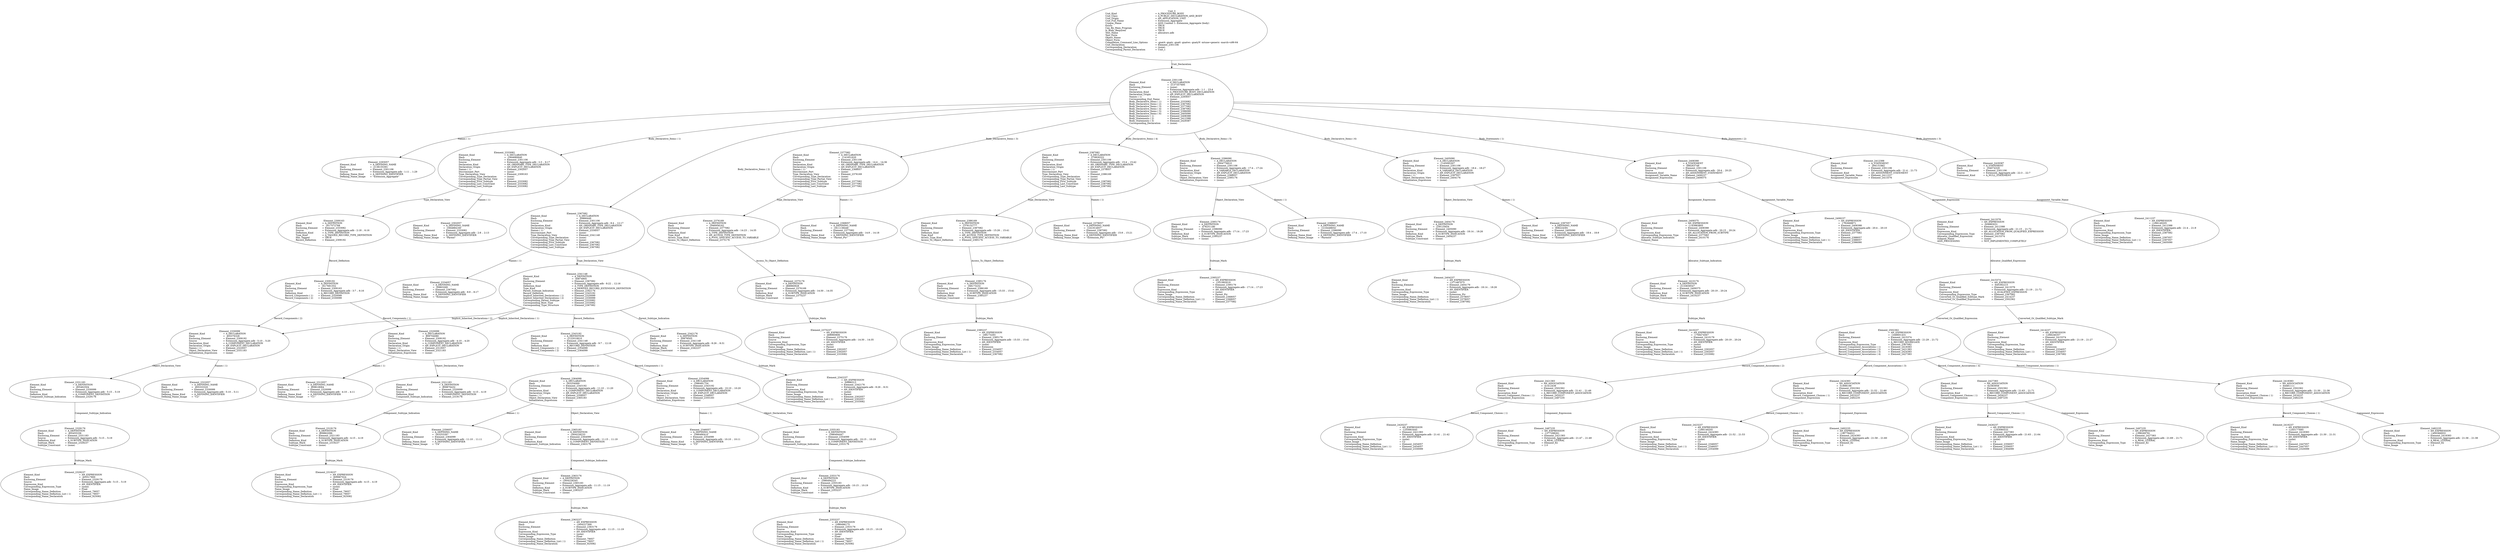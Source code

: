 digraph "allocators.adt" {
  Unit_3 -> Element_2301106
      [ label=Unit_Declaration ];
  Unit_3
      [ label=<<TABLE BORDER="0" CELLBORDER="0" CELLSPACING="0" CELLPADDING="0"> 
          <TR><TD COLSPAN="3">Unit_3</TD></TR>
          <TR><TD ALIGN="LEFT">Unit_Kind   </TD><TD> = </TD><TD ALIGN="LEFT">A_PROCEDURE_BODY</TD></TR>
          <TR><TD ALIGN="LEFT">Unit_Class   </TD><TD> = </TD><TD ALIGN="LEFT">A_PUBLIC_DECLARATION_AND_BODY</TD></TR>
          <TR><TD ALIGN="LEFT">Unit_Origin   </TD><TD> = </TD><TD ALIGN="LEFT">AN_APPLICATION_UNIT</TD></TR>
          <TR><TD ALIGN="LEFT">Unit_Full_Name    </TD><TD> = </TD><TD ALIGN="LEFT">Extension_Aggregate</TD></TR>
          <TR><TD ALIGN="LEFT">Unique_Name   </TD><TD> = </TD><TD ALIGN="LEFT">ASIS Context 1: Extension_Aggregate (body)</TD></TR>
          <TR><TD ALIGN="LEFT">Exists  </TD><TD> = </TD><TD ALIGN="LEFT">TRUE</TD></TR>
          <TR><TD ALIGN="LEFT">Can_Be_Main_Program     </TD><TD> = </TD><TD ALIGN="LEFT">TRUE</TD></TR>
          <TR><TD ALIGN="LEFT">Is_Body_Required     </TD><TD> = </TD><TD ALIGN="LEFT">TRUE</TD></TR>
          <TR><TD ALIGN="LEFT">Text_Name   </TD><TD> = </TD><TD ALIGN="LEFT">allocators.adb</TD></TR>
          <TR><TD ALIGN="LEFT">Text_Form   </TD><TD> = </TD><TD ALIGN="LEFT"></TD></TR>
          <TR><TD ALIGN="LEFT">Object_Name   </TD><TD> = </TD><TD ALIGN="LEFT"></TD></TR>
          <TR><TD ALIGN="LEFT">Object_Form   </TD><TD> = </TD><TD ALIGN="LEFT"></TD></TR>
          <TR><TD ALIGN="LEFT">Compilation_Command_Line_Options         </TD><TD> = </TD><TD ALIGN="LEFT">-gnatA -gnatc -gnatt -gnatws -gnatyN -mtune=generic -march=x86-64</TD></TR>
          <TR><TD ALIGN="LEFT">Unit_Declaration     </TD><TD> = </TD><TD ALIGN="LEFT">Element_2301106</TD></TR>
          <TR><TD ALIGN="LEFT">Corresponding_Declaration       </TD><TD> = </TD><TD ALIGN="LEFT">(none)</TD></TR>
          <TR><TD ALIGN="LEFT">Corresponding_Parent_Declaration         </TD><TD> = </TD><TD ALIGN="LEFT">Unit_1</TD></TR>
          </TABLE>> ];
  Element_2301106 -> Element_2293057
      [ label="Names ( 1)" ];
  Element_2301106 -> Element_2333082
      [ label="Body_Declarative_Items ( 1)" ];
  Element_2301106 -> Element_2367082
      [ label="Body_Declarative_Items ( 2)" ];
  Element_2301106 -> Element_2377082
      [ label="Body_Declarative_Items ( 3)" ];
  Element_2301106 -> Element_2387082
      [ label="Body_Declarative_Items ( 4)" ];
  Element_2301106 -> Element_2396090
      [ label="Body_Declarative_Items ( 5)" ];
  Element_2301106 -> Element_2405090
      [ label="Body_Declarative_Items ( 6)" ];
  Element_2301106 -> Element_2408388
      [ label="Body_Statements ( 1)" ];
  Element_2301106 -> Element_2412388
      [ label="Body_Statements ( 2)" ];
  Element_2301106 -> Element_2429387
      [ label="Body_Statements ( 3)" ];
  Element_2301106
      [ label=<<TABLE BORDER="0" CELLBORDER="0" CELLSPACING="0" CELLPADDING="0"> 
          <TR><TD COLSPAN="3">Element_2301106</TD></TR>
          <TR><TD ALIGN="LEFT">Element_Kind    </TD><TD> = </TD><TD ALIGN="LEFT">A_DECLARATION</TD></TR>
          <TR><TD ALIGN="LEFT">Hash  </TD><TD> = </TD><TD ALIGN="LEFT">-2137357695</TD></TR>
          <TR><TD ALIGN="LEFT">Enclosing_Element     </TD><TD> = </TD><TD ALIGN="LEFT">(none)</TD></TR>
          <TR><TD ALIGN="LEFT">Source  </TD><TD> = </TD><TD ALIGN="LEFT">Extension_Aggregate.adb - 1:1 .. 23:4</TD></TR>
          <TR><TD ALIGN="LEFT">Declaration_Kind     </TD><TD> = </TD><TD ALIGN="LEFT">A_PROCEDURE_BODY_DECLARATION</TD></TR>
          <TR><TD ALIGN="LEFT">Declaration_Origin     </TD><TD> = </TD><TD ALIGN="LEFT">AN_EXPLICIT_DECLARATION</TD></TR>
          <TR><TD ALIGN="LEFT">Names ( 1)   </TD><TD> = </TD><TD ALIGN="LEFT">Element_2293057</TD></TR>
          <TR><TD ALIGN="LEFT">Corresponding_End_Name      </TD><TD> = </TD><TD ALIGN="LEFT">(none)</TD></TR>
          <TR><TD ALIGN="LEFT">Body_Declarative_Items ( 1)       </TD><TD> = </TD><TD ALIGN="LEFT">Element_2333082</TD></TR>
          <TR><TD ALIGN="LEFT">Body_Declarative_Items ( 2)       </TD><TD> = </TD><TD ALIGN="LEFT">Element_2367082</TD></TR>
          <TR><TD ALIGN="LEFT">Body_Declarative_Items ( 3)       </TD><TD> = </TD><TD ALIGN="LEFT">Element_2377082</TD></TR>
          <TR><TD ALIGN="LEFT">Body_Declarative_Items ( 4)       </TD><TD> = </TD><TD ALIGN="LEFT">Element_2387082</TD></TR>
          <TR><TD ALIGN="LEFT">Body_Declarative_Items ( 5)       </TD><TD> = </TD><TD ALIGN="LEFT">Element_2396090</TD></TR>
          <TR><TD ALIGN="LEFT">Body_Declarative_Items ( 6)       </TD><TD> = </TD><TD ALIGN="LEFT">Element_2405090</TD></TR>
          <TR><TD ALIGN="LEFT">Body_Statements ( 1)      </TD><TD> = </TD><TD ALIGN="LEFT">Element_2408388</TD></TR>
          <TR><TD ALIGN="LEFT">Body_Statements ( 2)      </TD><TD> = </TD><TD ALIGN="LEFT">Element_2412388</TD></TR>
          <TR><TD ALIGN="LEFT">Body_Statements ( 3)      </TD><TD> = </TD><TD ALIGN="LEFT">Element_2429387</TD></TR>
          <TR><TD ALIGN="LEFT">Corresponding_Declaration       </TD><TD> = </TD><TD ALIGN="LEFT">(none)</TD></TR>
          </TABLE>> ];
  Element_2293057
      [ label=<<TABLE BORDER="0" CELLBORDER="0" CELLSPACING="0" CELLPADDING="0"> 
          <TR><TD COLSPAN="3">Element_2293057</TD></TR>
          <TR><TD ALIGN="LEFT">Element_Kind    </TD><TD> = </TD><TD ALIGN="LEFT">A_DEFINING_NAME</TD></TR>
          <TR><TD ALIGN="LEFT">Hash  </TD><TD> = </TD><TD ALIGN="LEFT">-2138155391</TD></TR>
          <TR><TD ALIGN="LEFT">Enclosing_Element     </TD><TD> = </TD><TD ALIGN="LEFT">Element_2301106</TD></TR>
          <TR><TD ALIGN="LEFT">Source  </TD><TD> = </TD><TD ALIGN="LEFT">Extension_Aggregate.adb - 1:11 .. 1:29</TD></TR>
          <TR><TD ALIGN="LEFT">Defining_Name_Kind     </TD><TD> = </TD><TD ALIGN="LEFT">A_DEFINING_IDENTIFIER</TD></TR>
          <TR><TD ALIGN="LEFT">Defining_Name_Image     </TD><TD> = </TD><TD ALIGN="LEFT">"Extension_Aggregate"</TD></TR>
          </TABLE>> ];
  Element_2333082 -> Element_2302057
      [ label="Names ( 1)" ];
  Element_2333082 -> Element_2309163
      [ label=Type_Declaration_View ];
  Element_2333082
      [ label=<<TABLE BORDER="0" CELLBORDER="0" CELLSPACING="0" CELLPADDING="0"> 
          <TR><TD COLSPAN="3">Element_2333082</TD></TR>
          <TR><TD ALIGN="LEFT">Element_Kind    </TD><TD> = </TD><TD ALIGN="LEFT">A_DECLARATION</TD></TR>
          <TR><TD ALIGN="LEFT">Hash  </TD><TD> = </TD><TD ALIGN="LEFT">-1064680640</TD></TR>
          <TR><TD ALIGN="LEFT">Enclosing_Element     </TD><TD> = </TD><TD ALIGN="LEFT">Element_2301106</TD></TR>
          <TR><TD ALIGN="LEFT">Source  </TD><TD> = </TD><TD ALIGN="LEFT">Extension_Aggregate.adb - 2:3 .. 6:17</TD></TR>
          <TR><TD ALIGN="LEFT">Declaration_Kind     </TD><TD> = </TD><TD ALIGN="LEFT">AN_ORDINARY_TYPE_DECLARATION</TD></TR>
          <TR><TD ALIGN="LEFT">Declaration_Origin     </TD><TD> = </TD><TD ALIGN="LEFT">AN_EXPLICIT_DECLARATION</TD></TR>
          <TR><TD ALIGN="LEFT">Names ( 1)   </TD><TD> = </TD><TD ALIGN="LEFT">Element_2302057</TD></TR>
          <TR><TD ALIGN="LEFT">Discriminant_Part     </TD><TD> = </TD><TD ALIGN="LEFT">(none)</TD></TR>
          <TR><TD ALIGN="LEFT">Type_Declaration_View      </TD><TD> = </TD><TD ALIGN="LEFT">Element_2309163</TD></TR>
          <TR><TD ALIGN="LEFT">Corresponding_Type_Declaration        </TD><TD> = </TD><TD ALIGN="LEFT">(none)</TD></TR>
          <TR><TD ALIGN="LEFT">Corresponding_Type_Partial_View        </TD><TD> = </TD><TD ALIGN="LEFT">(none)</TD></TR>
          <TR><TD ALIGN="LEFT">Corresponding_First_Subtype       </TD><TD> = </TD><TD ALIGN="LEFT">Element_2333082</TD></TR>
          <TR><TD ALIGN="LEFT">Corresponding_Last_Constraint        </TD><TD> = </TD><TD ALIGN="LEFT">Element_2333082</TD></TR>
          <TR><TD ALIGN="LEFT">Corresponding_Last_Subtype       </TD><TD> = </TD><TD ALIGN="LEFT">Element_2333082</TD></TR>
          </TABLE>> ];
  Element_2302057
      [ label=<<TABLE BORDER="0" CELLBORDER="0" CELLSPACING="0" CELLPADDING="0"> 
          <TR><TD COLSPAN="3">Element_2302057</TD></TR>
          <TR><TD ALIGN="LEFT">Element_Kind    </TD><TD> = </TD><TD ALIGN="LEFT">A_DEFINING_NAME</TD></TR>
          <TR><TD ALIGN="LEFT">Hash  </TD><TD> = </TD><TD ALIGN="LEFT">-1064884160</TD></TR>
          <TR><TD ALIGN="LEFT">Enclosing_Element     </TD><TD> = </TD><TD ALIGN="LEFT">Element_2333082</TD></TR>
          <TR><TD ALIGN="LEFT">Source  </TD><TD> = </TD><TD ALIGN="LEFT">Extension_Aggregate.adb - 2:8 .. 2:13</TD></TR>
          <TR><TD ALIGN="LEFT">Defining_Name_Kind     </TD><TD> = </TD><TD ALIGN="LEFT">A_DEFINING_IDENTIFIER</TD></TR>
          <TR><TD ALIGN="LEFT">Defining_Name_Image     </TD><TD> = </TD><TD ALIGN="LEFT">"Parent"</TD></TR>
          </TABLE>> ];
  Element_2309163 -> Element_2309192
      [ label=Record_Definition ];
  Element_2309163
      [ label=<<TABLE BORDER="0" CELLBORDER="0" CELLSPACING="0" CELLPADDING="0"> 
          <TR><TD COLSPAN="3">Element_2309163</TD></TR>
          <TR><TD ALIGN="LEFT">Element_Kind    </TD><TD> = </TD><TD ALIGN="LEFT">A_DEFINITION</TD></TR>
          <TR><TD ALIGN="LEFT">Hash  </TD><TD> = </TD><TD ALIGN="LEFT"> 1617572768</TD></TR>
          <TR><TD ALIGN="LEFT">Enclosing_Element     </TD><TD> = </TD><TD ALIGN="LEFT">Element_2333082</TD></TR>
          <TR><TD ALIGN="LEFT">Source  </TD><TD> = </TD><TD ALIGN="LEFT">Extension_Aggregate.adb - 2:18 .. 6:16</TD></TR>
          <TR><TD ALIGN="LEFT">Definition_Kind    </TD><TD> = </TD><TD ALIGN="LEFT">A_TYPE_DEFINITION</TD></TR>
          <TR><TD ALIGN="LEFT">Type_Kind   </TD><TD> = </TD><TD ALIGN="LEFT">A_TAGGED_RECORD_TYPE_DEFINITION</TD></TR>
          <TR><TD ALIGN="LEFT">Has_Tagged   </TD><TD> = </TD><TD ALIGN="LEFT">TRUE</TD></TR>
          <TR><TD ALIGN="LEFT">Record_Definition     </TD><TD> = </TD><TD ALIGN="LEFT">Element_2309192</TD></TR>
          </TABLE>> ];
  Element_2309192 -> Element_2320099
      [ label="Record_Components ( 1)" ];
  Element_2309192 -> Element_2330099
      [ label="Record_Components ( 2)" ];
  Element_2309192
      [ label=<<TABLE BORDER="0" CELLBORDER="0" CELLSPACING="0" CELLPADDING="0"> 
          <TR><TD COLSPAN="3">Element_2309192</TD></TR>
          <TR><TD ALIGN="LEFT">Element_Kind    </TD><TD> = </TD><TD ALIGN="LEFT">A_DEFINITION</TD></TR>
          <TR><TD ALIGN="LEFT">Hash  </TD><TD> = </TD><TD ALIGN="LEFT"> 1617691552</TD></TR>
          <TR><TD ALIGN="LEFT">Enclosing_Element     </TD><TD> = </TD><TD ALIGN="LEFT">Element_2309163</TD></TR>
          <TR><TD ALIGN="LEFT">Source  </TD><TD> = </TD><TD ALIGN="LEFT">Extension_Aggregate.adb - 3:7 .. 6:16</TD></TR>
          <TR><TD ALIGN="LEFT">Definition_Kind    </TD><TD> = </TD><TD ALIGN="LEFT">A_RECORD_DEFINITION</TD></TR>
          <TR><TD ALIGN="LEFT">Record_Components ( 1)      </TD><TD> = </TD><TD ALIGN="LEFT">Element_2320099</TD></TR>
          <TR><TD ALIGN="LEFT">Record_Components ( 2)      </TD><TD> = </TD><TD ALIGN="LEFT">Element_2330099</TD></TR>
          </TABLE>> ];
  Element_2320099 -> Element_2312057
      [ label="Names ( 1)" ];
  Element_2320099 -> Element_2321183
      [ label=Object_Declaration_View ];
  Element_2320099
      [ label=<<TABLE BORDER="0" CELLBORDER="0" CELLSPACING="0" CELLPADDING="0"> 
          <TR><TD COLSPAN="3">Element_2320099</TD></TR>
          <TR><TD ALIGN="LEFT">Element_Kind    </TD><TD> = </TD><TD ALIGN="LEFT">A_DECLARATION</TD></TR>
          <TR><TD ALIGN="LEFT">Hash  </TD><TD> = </TD><TD ALIGN="LEFT"> 809704080</TD></TR>
          <TR><TD ALIGN="LEFT">Enclosing_Element     </TD><TD> = </TD><TD ALIGN="LEFT">Element_2309192</TD></TR>
          <TR><TD ALIGN="LEFT">Source  </TD><TD> = </TD><TD ALIGN="LEFT">Extension_Aggregate.adb - 4:10 .. 4:20</TD></TR>
          <TR><TD ALIGN="LEFT">Declaration_Kind     </TD><TD> = </TD><TD ALIGN="LEFT">A_COMPONENT_DECLARATION</TD></TR>
          <TR><TD ALIGN="LEFT">Declaration_Origin     </TD><TD> = </TD><TD ALIGN="LEFT">AN_EXPLICIT_DECLARATION</TD></TR>
          <TR><TD ALIGN="LEFT">Names ( 1)   </TD><TD> = </TD><TD ALIGN="LEFT">Element_2312057</TD></TR>
          <TR><TD ALIGN="LEFT">Object_Declaration_View      </TD><TD> = </TD><TD ALIGN="LEFT">Element_2321183</TD></TR>
          <TR><TD ALIGN="LEFT">Initialization_Expression       </TD><TD> = </TD><TD ALIGN="LEFT">(none)</TD></TR>
          </TABLE>> ];
  Element_2312057
      [ label=<<TABLE BORDER="0" CELLBORDER="0" CELLSPACING="0" CELLPADDING="0"> 
          <TR><TD COLSPAN="3">Element_2312057</TD></TR>
          <TR><TD ALIGN="LEFT">Element_Kind    </TD><TD> = </TD><TD ALIGN="LEFT">A_DEFINING_NAME</TD></TR>
          <TR><TD ALIGN="LEFT">Hash  </TD><TD> = </TD><TD ALIGN="LEFT"> 809618064</TD></TR>
          <TR><TD ALIGN="LEFT">Enclosing_Element     </TD><TD> = </TD><TD ALIGN="LEFT">Element_2320099</TD></TR>
          <TR><TD ALIGN="LEFT">Source  </TD><TD> = </TD><TD ALIGN="LEFT">Extension_Aggregate.adb - 4:10 .. 4:11</TD></TR>
          <TR><TD ALIGN="LEFT">Defining_Name_Kind     </TD><TD> = </TD><TD ALIGN="LEFT">A_DEFINING_IDENTIFIER</TD></TR>
          <TR><TD ALIGN="LEFT">Defining_Name_Image     </TD><TD> = </TD><TD ALIGN="LEFT">"C1"</TD></TR>
          </TABLE>> ];
  Element_2321183 -> Element_2319176
      [ label=Component_Subtype_Indication ];
  Element_2321183
      [ label=<<TABLE BORDER="0" CELLBORDER="0" CELLSPACING="0" CELLPADDING="0"> 
          <TR><TD COLSPAN="3">Element_2321183</TD></TR>
          <TR><TD ALIGN="LEFT">Element_Kind    </TD><TD> = </TD><TD ALIGN="LEFT">A_DEFINITION</TD></TR>
          <TR><TD ALIGN="LEFT">Hash  </TD><TD> = </TD><TD ALIGN="LEFT"> 809876432</TD></TR>
          <TR><TD ALIGN="LEFT">Enclosing_Element     </TD><TD> = </TD><TD ALIGN="LEFT">Element_2320099</TD></TR>
          <TR><TD ALIGN="LEFT">Source  </TD><TD> = </TD><TD ALIGN="LEFT">Extension_Aggregate.adb - 4:15 .. 4:19</TD></TR>
          <TR><TD ALIGN="LEFT">Definition_Kind    </TD><TD> = </TD><TD ALIGN="LEFT">A_COMPONENT_DEFINITION</TD></TR>
          <TR><TD ALIGN="LEFT">Component_Subtype_Indication        </TD><TD> = </TD><TD ALIGN="LEFT">Element_2319176</TD></TR>
          </TABLE>> ];
  Element_2319176 -> Element_2319237
      [ label=Subtype_Mark ];
  Element_2319176
      [ label=<<TABLE BORDER="0" CELLBORDER="0" CELLSPACING="0" CELLPADDING="0"> 
          <TR><TD COLSPAN="3">Element_2319176</TD></TR>
          <TR><TD ALIGN="LEFT">Element_Kind    </TD><TD> = </TD><TD ALIGN="LEFT">A_DEFINITION</TD></TR>
          <TR><TD ALIGN="LEFT">Hash  </TD><TD> = </TD><TD ALIGN="LEFT"> 809862096</TD></TR>
          <TR><TD ALIGN="LEFT">Enclosing_Element     </TD><TD> = </TD><TD ALIGN="LEFT">Element_2321183</TD></TR>
          <TR><TD ALIGN="LEFT">Source  </TD><TD> = </TD><TD ALIGN="LEFT">Extension_Aggregate.adb - 4:15 .. 4:19</TD></TR>
          <TR><TD ALIGN="LEFT">Definition_Kind    </TD><TD> = </TD><TD ALIGN="LEFT">A_SUBTYPE_INDICATION</TD></TR>
          <TR><TD ALIGN="LEFT">Subtype_Mark    </TD><TD> = </TD><TD ALIGN="LEFT">Element_2319237</TD></TR>
          <TR><TD ALIGN="LEFT">Subtype_Constraint     </TD><TD> = </TD><TD ALIGN="LEFT">(none)</TD></TR>
          </TABLE>> ];
  Element_2319237
      [ label=<<TABLE BORDER="0" CELLBORDER="0" CELLSPACING="0" CELLPADDING="0"> 
          <TR><TD COLSPAN="3">Element_2319237</TD></TR>
          <TR><TD ALIGN="LEFT">Element_Kind    </TD><TD> = </TD><TD ALIGN="LEFT">AN_EXPRESSION</TD></TR>
          <TR><TD ALIGN="LEFT">Hash  </TD><TD> = </TD><TD ALIGN="LEFT"> 809987024</TD></TR>
          <TR><TD ALIGN="LEFT">Enclosing_Element     </TD><TD> = </TD><TD ALIGN="LEFT">Element_2319176</TD></TR>
          <TR><TD ALIGN="LEFT">Source  </TD><TD> = </TD><TD ALIGN="LEFT">Extension_Aggregate.adb - 4:15 .. 4:19</TD></TR>
          <TR><TD ALIGN="LEFT">Expression_Kind    </TD><TD> = </TD><TD ALIGN="LEFT">AN_IDENTIFIER</TD></TR>
          <TR><TD ALIGN="LEFT">Corresponding_Expression_Type        </TD><TD> = </TD><TD ALIGN="LEFT">(none)</TD></TR>
          <TR><TD ALIGN="LEFT">Name_Image   </TD><TD> = </TD><TD ALIGN="LEFT">Float</TD></TR>
          <TR><TD ALIGN="LEFT">Corresponding_Name_Definition        </TD><TD> = </TD><TD ALIGN="LEFT">Element_79057</TD></TR>
          <TR><TD ALIGN="LEFT">Corresponding_Name_Definition_List ( 1)          </TD><TD> = </TD><TD ALIGN="LEFT">Element_79057</TD></TR>
          <TR><TD ALIGN="LEFT">Corresponding_Name_Declaration        </TD><TD> = </TD><TD ALIGN="LEFT">Element_925082</TD></TR>
          </TABLE>> ];
  Element_2330099 -> Element_2322057
      [ label="Names ( 1)" ];
  Element_2330099 -> Element_2331183
      [ label=Object_Declaration_View ];
  Element_2330099
      [ label=<<TABLE BORDER="0" CELLBORDER="0" CELLSPACING="0" CELLPADDING="0"> 
          <TR><TD COLSPAN="3">Element_2330099</TD></TR>
          <TR><TD ALIGN="LEFT">Element_Kind    </TD><TD> = </TD><TD ALIGN="LEFT">A_DECLARATION</TD></TR>
          <TR><TD ALIGN="LEFT">Hash  </TD><TD> = </TD><TD ALIGN="LEFT"> 405376328</TD></TR>
          <TR><TD ALIGN="LEFT">Enclosing_Element     </TD><TD> = </TD><TD ALIGN="LEFT">Element_2309192</TD></TR>
          <TR><TD ALIGN="LEFT">Source  </TD><TD> = </TD><TD ALIGN="LEFT">Extension_Aggregate.adb - 5:10 .. 5:20</TD></TR>
          <TR><TD ALIGN="LEFT">Declaration_Kind     </TD><TD> = </TD><TD ALIGN="LEFT">A_COMPONENT_DECLARATION</TD></TR>
          <TR><TD ALIGN="LEFT">Declaration_Origin     </TD><TD> = </TD><TD ALIGN="LEFT">AN_EXPLICIT_DECLARATION</TD></TR>
          <TR><TD ALIGN="LEFT">Names ( 1)   </TD><TD> = </TD><TD ALIGN="LEFT">Element_2322057</TD></TR>
          <TR><TD ALIGN="LEFT">Object_Declaration_View      </TD><TD> = </TD><TD ALIGN="LEFT">Element_2331183</TD></TR>
          <TR><TD ALIGN="LEFT">Initialization_Expression       </TD><TD> = </TD><TD ALIGN="LEFT">(none)</TD></TR>
          </TABLE>> ];
  Element_2322057
      [ label=<<TABLE BORDER="0" CELLBORDER="0" CELLSPACING="0" CELLPADDING="0"> 
          <TR><TD COLSPAN="3">Element_2322057</TD></TR>
          <TR><TD ALIGN="LEFT">Element_Kind    </TD><TD> = </TD><TD ALIGN="LEFT">A_DEFINING_NAME</TD></TR>
          <TR><TD ALIGN="LEFT">Hash  </TD><TD> = </TD><TD ALIGN="LEFT"> 405333320</TD></TR>
          <TR><TD ALIGN="LEFT">Enclosing_Element     </TD><TD> = </TD><TD ALIGN="LEFT">Element_2330099</TD></TR>
          <TR><TD ALIGN="LEFT">Source  </TD><TD> = </TD><TD ALIGN="LEFT">Extension_Aggregate.adb - 5:10 .. 5:11</TD></TR>
          <TR><TD ALIGN="LEFT">Defining_Name_Kind     </TD><TD> = </TD><TD ALIGN="LEFT">A_DEFINING_IDENTIFIER</TD></TR>
          <TR><TD ALIGN="LEFT">Defining_Name_Image     </TD><TD> = </TD><TD ALIGN="LEFT">"C2"</TD></TR>
          </TABLE>> ];
  Element_2331183 -> Element_2329176
      [ label=Component_Subtype_Indication ];
  Element_2331183
      [ label=<<TABLE BORDER="0" CELLBORDER="0" CELLSPACING="0" CELLPADDING="0"> 
          <TR><TD COLSPAN="3">Element_2331183</TD></TR>
          <TR><TD ALIGN="LEFT">Element_Kind    </TD><TD> = </TD><TD ALIGN="LEFT">A_DEFINITION</TD></TR>
          <TR><TD ALIGN="LEFT">Hash  </TD><TD> = </TD><TD ALIGN="LEFT"> 405462504</TD></TR>
          <TR><TD ALIGN="LEFT">Enclosing_Element     </TD><TD> = </TD><TD ALIGN="LEFT">Element_2330099</TD></TR>
          <TR><TD ALIGN="LEFT">Source  </TD><TD> = </TD><TD ALIGN="LEFT">Extension_Aggregate.adb - 5:15 .. 5:19</TD></TR>
          <TR><TD ALIGN="LEFT">Definition_Kind    </TD><TD> = </TD><TD ALIGN="LEFT">A_COMPONENT_DEFINITION</TD></TR>
          <TR><TD ALIGN="LEFT">Component_Subtype_Indication        </TD><TD> = </TD><TD ALIGN="LEFT">Element_2329176</TD></TR>
          </TABLE>> ];
  Element_2329176 -> Element_2329237
      [ label=Subtype_Mark ];
  Element_2329176
      [ label=<<TABLE BORDER="0" CELLBORDER="0" CELLSPACING="0" CELLPADDING="0"> 
          <TR><TD COLSPAN="3">Element_2329176</TD></TR>
          <TR><TD ALIGN="LEFT">Element_Kind    </TD><TD> = </TD><TD ALIGN="LEFT">A_DEFINITION</TD></TR>
          <TR><TD ALIGN="LEFT">Hash  </TD><TD> = </TD><TD ALIGN="LEFT"> 405455336</TD></TR>
          <TR><TD ALIGN="LEFT">Enclosing_Element     </TD><TD> = </TD><TD ALIGN="LEFT">Element_2331183</TD></TR>
          <TR><TD ALIGN="LEFT">Source  </TD><TD> = </TD><TD ALIGN="LEFT">Extension_Aggregate.adb - 5:15 .. 5:19</TD></TR>
          <TR><TD ALIGN="LEFT">Definition_Kind    </TD><TD> = </TD><TD ALIGN="LEFT">A_SUBTYPE_INDICATION</TD></TR>
          <TR><TD ALIGN="LEFT">Subtype_Mark    </TD><TD> = </TD><TD ALIGN="LEFT">Element_2329237</TD></TR>
          <TR><TD ALIGN="LEFT">Subtype_Constraint     </TD><TD> = </TD><TD ALIGN="LEFT">(none)</TD></TR>
          </TABLE>> ];
  Element_2329237
      [ label=<<TABLE BORDER="0" CELLBORDER="0" CELLSPACING="0" CELLPADDING="0"> 
          <TR><TD COLSPAN="3">Element_2329237</TD></TR>
          <TR><TD ALIGN="LEFT">Element_Kind    </TD><TD> = </TD><TD ALIGN="LEFT">AN_EXPRESSION</TD></TR>
          <TR><TD ALIGN="LEFT">Hash  </TD><TD> = </TD><TD ALIGN="LEFT"> 405517800</TD></TR>
          <TR><TD ALIGN="LEFT">Enclosing_Element     </TD><TD> = </TD><TD ALIGN="LEFT">Element_2329176</TD></TR>
          <TR><TD ALIGN="LEFT">Source  </TD><TD> = </TD><TD ALIGN="LEFT">Extension_Aggregate.adb - 5:15 .. 5:19</TD></TR>
          <TR><TD ALIGN="LEFT">Expression_Kind    </TD><TD> = </TD><TD ALIGN="LEFT">AN_IDENTIFIER</TD></TR>
          <TR><TD ALIGN="LEFT">Corresponding_Expression_Type        </TD><TD> = </TD><TD ALIGN="LEFT">(none)</TD></TR>
          <TR><TD ALIGN="LEFT">Name_Image   </TD><TD> = </TD><TD ALIGN="LEFT">Float</TD></TR>
          <TR><TD ALIGN="LEFT">Corresponding_Name_Definition        </TD><TD> = </TD><TD ALIGN="LEFT">Element_79057</TD></TR>
          <TR><TD ALIGN="LEFT">Corresponding_Name_Definition_List ( 1)          </TD><TD> = </TD><TD ALIGN="LEFT">Element_79057</TD></TR>
          <TR><TD ALIGN="LEFT">Corresponding_Name_Declaration        </TD><TD> = </TD><TD ALIGN="LEFT">Element_925082</TD></TR>
          </TABLE>> ];
  Element_2367082 -> Element_2334057
      [ label="Names ( 1)" ];
  Element_2367082 -> Element_2341148
      [ label=Type_Declaration_View ];
  Element_2367082
      [ label=<<TABLE BORDER="0" CELLBORDER="0" CELLSPACING="0" CELLPADDING="0"> 
          <TR><TD COLSPAN="3">Element_2367082</TD></TR>
          <TR><TD ALIGN="LEFT">Element_Kind    </TD><TD> = </TD><TD ALIGN="LEFT">A_DECLARATION</TD></TR>
          <TR><TD ALIGN="LEFT">Hash  </TD><TD> = </TD><TD ALIGN="LEFT"> 50866449</TD></TR>
          <TR><TD ALIGN="LEFT">Enclosing_Element     </TD><TD> = </TD><TD ALIGN="LEFT">Element_2301106</TD></TR>
          <TR><TD ALIGN="LEFT">Source  </TD><TD> = </TD><TD ALIGN="LEFT">Extension_Aggregate.adb - 8:4 .. 12:17</TD></TR>
          <TR><TD ALIGN="LEFT">Declaration_Kind     </TD><TD> = </TD><TD ALIGN="LEFT">AN_ORDINARY_TYPE_DECLARATION</TD></TR>
          <TR><TD ALIGN="LEFT">Declaration_Origin     </TD><TD> = </TD><TD ALIGN="LEFT">AN_EXPLICIT_DECLARATION</TD></TR>
          <TR><TD ALIGN="LEFT">Names ( 1)   </TD><TD> = </TD><TD ALIGN="LEFT">Element_2334057</TD></TR>
          <TR><TD ALIGN="LEFT">Discriminant_Part     </TD><TD> = </TD><TD ALIGN="LEFT">(none)</TD></TR>
          <TR><TD ALIGN="LEFT">Type_Declaration_View      </TD><TD> = </TD><TD ALIGN="LEFT">Element_2341148</TD></TR>
          <TR><TD ALIGN="LEFT">Corresponding_Type_Declaration        </TD><TD> = </TD><TD ALIGN="LEFT">(none)</TD></TR>
          <TR><TD ALIGN="LEFT">Corresponding_Type_Partial_View        </TD><TD> = </TD><TD ALIGN="LEFT">(none)</TD></TR>
          <TR><TD ALIGN="LEFT">Corresponding_First_Subtype       </TD><TD> = </TD><TD ALIGN="LEFT">Element_2367082</TD></TR>
          <TR><TD ALIGN="LEFT">Corresponding_Last_Constraint        </TD><TD> = </TD><TD ALIGN="LEFT">Element_2367082</TD></TR>
          <TR><TD ALIGN="LEFT">Corresponding_Last_Subtype       </TD><TD> = </TD><TD ALIGN="LEFT">Element_2367082</TD></TR>
          </TABLE>> ];
  Element_2334057
      [ label=<<TABLE BORDER="0" CELLBORDER="0" CELLSPACING="0" CELLPADDING="0"> 
          <TR><TD COLSPAN="3">Element_2334057</TD></TR>
          <TR><TD ALIGN="LEFT">Element_Kind    </TD><TD> = </TD><TD ALIGN="LEFT">A_DEFINING_NAME</TD></TR>
          <TR><TD ALIGN="LEFT">Hash  </TD><TD> = </TD><TD ALIGN="LEFT"> 50863269</TD></TR>
          <TR><TD ALIGN="LEFT">Enclosing_Element     </TD><TD> = </TD><TD ALIGN="LEFT">Element_2367082</TD></TR>
          <TR><TD ALIGN="LEFT">Source  </TD><TD> = </TD><TD ALIGN="LEFT">Extension_Aggregate.adb - 8:9 .. 8:17</TD></TR>
          <TR><TD ALIGN="LEFT">Defining_Name_Kind     </TD><TD> = </TD><TD ALIGN="LEFT">A_DEFINING_IDENTIFIER</TD></TR>
          <TR><TD ALIGN="LEFT">Defining_Name_Image     </TD><TD> = </TD><TD ALIGN="LEFT">"Extension"</TD></TR>
          </TABLE>> ];
  Element_2341148 -> Element_2342176
      [ label=Parent_Subtype_Indication ];
  Element_2341148 -> Element_2343192
      [ label=Record_Definition ];
  Element_2341148 -> Element_2320099
      [ label="Implicit_Inherited_Declarations ( 1)" ];
  Element_2341148 -> Element_2330099
      [ label="Implicit_Inherited_Declarations ( 2)" ];
  Element_2341148
      [ label=<<TABLE BORDER="0" CELLBORDER="0" CELLSPACING="0" CELLPADDING="0"> 
          <TR><TD COLSPAN="3">Element_2341148</TD></TR>
          <TR><TD ALIGN="LEFT">Element_Kind    </TD><TD> = </TD><TD ALIGN="LEFT">A_DEFINITION</TD></TR>
          <TR><TD ALIGN="LEFT">Hash  </TD><TD> = </TD><TD ALIGN="LEFT"> 50874905</TD></TR>
          <TR><TD ALIGN="LEFT">Enclosing_Element     </TD><TD> = </TD><TD ALIGN="LEFT">Element_2367082</TD></TR>
          <TR><TD ALIGN="LEFT">Source  </TD><TD> = </TD><TD ALIGN="LEFT">Extension_Aggregate.adb - 8:22 .. 12:16</TD></TR>
          <TR><TD ALIGN="LEFT">Definition_Kind    </TD><TD> = </TD><TD ALIGN="LEFT">A_TYPE_DEFINITION</TD></TR>
          <TR><TD ALIGN="LEFT">Type_Kind   </TD><TD> = </TD><TD ALIGN="LEFT">A_DERIVED_RECORD_EXTENSION_DEFINITION</TD></TR>
          <TR><TD ALIGN="LEFT">Parent_Subtype_Indication       </TD><TD> = </TD><TD ALIGN="LEFT">Element_2342176</TD></TR>
          <TR><TD ALIGN="LEFT">Record_Definition     </TD><TD> = </TD><TD ALIGN="LEFT">Element_2343192</TD></TR>
          <TR><TD ALIGN="LEFT">Implicit_Inherited_Declarations ( 1)          </TD><TD> = </TD><TD ALIGN="LEFT">Element_2320099</TD></TR>
          <TR><TD ALIGN="LEFT">Implicit_Inherited_Declarations ( 2)          </TD><TD> = </TD><TD ALIGN="LEFT">Element_2330099</TD></TR>
          <TR><TD ALIGN="LEFT">Corresponding_Parent_Subtype        </TD><TD> = </TD><TD ALIGN="LEFT">Element_2333082</TD></TR>
          <TR><TD ALIGN="LEFT">Corresponding_Root_Type      </TD><TD> = </TD><TD ALIGN="LEFT">Element_2333082</TD></TR>
          <TR><TD ALIGN="LEFT">Corresponding_Type_Structure        </TD><TD> = </TD><TD ALIGN="LEFT">Element_2367082</TD></TR>
          </TABLE>> ];
  Element_2342176 -> Element_2342237
      [ label=Subtype_Mark ];
  Element_2342176
      [ label=<<TABLE BORDER="0" CELLBORDER="0" CELLSPACING="0" CELLPADDING="0"> 
          <TR><TD COLSPAN="3">Element_2342176</TD></TR>
          <TR><TD ALIGN="LEFT">Element_Kind    </TD><TD> = </TD><TD ALIGN="LEFT">A_DEFINITION</TD></TR>
          <TR><TD ALIGN="LEFT">Hash  </TD><TD> = </TD><TD ALIGN="LEFT"> 50878505</TD></TR>
          <TR><TD ALIGN="LEFT">Enclosing_Element     </TD><TD> = </TD><TD ALIGN="LEFT">Element_2341148</TD></TR>
          <TR><TD ALIGN="LEFT">Source  </TD><TD> = </TD><TD ALIGN="LEFT">Extension_Aggregate.adb - 8:26 .. 8:31</TD></TR>
          <TR><TD ALIGN="LEFT">Definition_Kind    </TD><TD> = </TD><TD ALIGN="LEFT">A_SUBTYPE_INDICATION</TD></TR>
          <TR><TD ALIGN="LEFT">Subtype_Mark    </TD><TD> = </TD><TD ALIGN="LEFT">Element_2342237</TD></TR>
          <TR><TD ALIGN="LEFT">Subtype_Constraint     </TD><TD> = </TD><TD ALIGN="LEFT">(none)</TD></TR>
          </TABLE>> ];
  Element_2342237
      [ label=<<TABLE BORDER="0" CELLBORDER="0" CELLSPACING="0" CELLPADDING="0"> 
          <TR><TD COLSPAN="3">Element_2342237</TD></TR>
          <TR><TD ALIGN="LEFT">Element_Kind    </TD><TD> = </TD><TD ALIGN="LEFT">AN_EXPRESSION</TD></TR>
          <TR><TD ALIGN="LEFT">Hash  </TD><TD> = </TD><TD ALIGN="LEFT"> 50886313</TD></TR>
          <TR><TD ALIGN="LEFT">Enclosing_Element     </TD><TD> = </TD><TD ALIGN="LEFT">Element_2342176</TD></TR>
          <TR><TD ALIGN="LEFT">Source  </TD><TD> = </TD><TD ALIGN="LEFT">Extension_Aggregate.adb - 8:26 .. 8:31</TD></TR>
          <TR><TD ALIGN="LEFT">Expression_Kind    </TD><TD> = </TD><TD ALIGN="LEFT">AN_IDENTIFIER</TD></TR>
          <TR><TD ALIGN="LEFT">Corresponding_Expression_Type        </TD><TD> = </TD><TD ALIGN="LEFT">(none)</TD></TR>
          <TR><TD ALIGN="LEFT">Name_Image   </TD><TD> = </TD><TD ALIGN="LEFT">Parent</TD></TR>
          <TR><TD ALIGN="LEFT">Corresponding_Name_Definition        </TD><TD> = </TD><TD ALIGN="LEFT">Element_2302057</TD></TR>
          <TR><TD ALIGN="LEFT">Corresponding_Name_Definition_List ( 1)          </TD><TD> = </TD><TD ALIGN="LEFT">Element_2302057</TD></TR>
          <TR><TD ALIGN="LEFT">Corresponding_Name_Declaration        </TD><TD> = </TD><TD ALIGN="LEFT">Element_2333082</TD></TR>
          </TABLE>> ];
  Element_2343192 -> Element_2354099
      [ label="Record_Components ( 1)" ];
  Element_2343192 -> Element_2364099
      [ label="Record_Components ( 2)" ];
  Element_2343192
      [ label=<<TABLE BORDER="0" CELLBORDER="0" CELLSPACING="0" CELLPADDING="0"> 
          <TR><TD COLSPAN="3">Element_2343192</TD></TR>
          <TR><TD ALIGN="LEFT">Element_Kind    </TD><TD> = </TD><TD ALIGN="LEFT">A_DEFINITION</TD></TR>
          <TR><TD ALIGN="LEFT">Hash  </TD><TD> = </TD><TD ALIGN="LEFT">-2122010610</TD></TR>
          <TR><TD ALIGN="LEFT">Enclosing_Element     </TD><TD> = </TD><TD ALIGN="LEFT">Element_2341148</TD></TR>
          <TR><TD ALIGN="LEFT">Source  </TD><TD> = </TD><TD ALIGN="LEFT">Extension_Aggregate.adb - 9:7 .. 12:16</TD></TR>
          <TR><TD ALIGN="LEFT">Definition_Kind    </TD><TD> = </TD><TD ALIGN="LEFT">A_RECORD_DEFINITION</TD></TR>
          <TR><TD ALIGN="LEFT">Record_Components ( 1)      </TD><TD> = </TD><TD ALIGN="LEFT">Element_2354099</TD></TR>
          <TR><TD ALIGN="LEFT">Record_Components ( 2)      </TD><TD> = </TD><TD ALIGN="LEFT">Element_2364099</TD></TR>
          </TABLE>> ];
  Element_2354099 -> Element_2346057
      [ label="Names ( 1)" ];
  Element_2354099 -> Element_2355183
      [ label=Object_Declaration_View ];
  Element_2354099
      [ label=<<TABLE BORDER="0" CELLBORDER="0" CELLSPACING="0" CELLPADDING="0"> 
          <TR><TD COLSPAN="3">Element_2354099</TD></TR>
          <TR><TD ALIGN="LEFT">Element_Kind    </TD><TD> = </TD><TD ALIGN="LEFT">A_DECLARATION</TD></TR>
          <TR><TD ALIGN="LEFT">Hash  </TD><TD> = </TD><TD ALIGN="LEFT"> 1086491754</TD></TR>
          <TR><TD ALIGN="LEFT">Enclosing_Element     </TD><TD> = </TD><TD ALIGN="LEFT">Element_2343192</TD></TR>
          <TR><TD ALIGN="LEFT">Source  </TD><TD> = </TD><TD ALIGN="LEFT">Extension_Aggregate.adb - 10:10 .. 10:20</TD></TR>
          <TR><TD ALIGN="LEFT">Declaration_Kind     </TD><TD> = </TD><TD ALIGN="LEFT">A_COMPONENT_DECLARATION</TD></TR>
          <TR><TD ALIGN="LEFT">Declaration_Origin     </TD><TD> = </TD><TD ALIGN="LEFT">AN_EXPLICIT_DECLARATION</TD></TR>
          <TR><TD ALIGN="LEFT">Names ( 1)   </TD><TD> = </TD><TD ALIGN="LEFT">Element_2346057</TD></TR>
          <TR><TD ALIGN="LEFT">Object_Declaration_View      </TD><TD> = </TD><TD ALIGN="LEFT">Element_2355183</TD></TR>
          <TR><TD ALIGN="LEFT">Initialization_Expression       </TD><TD> = </TD><TD ALIGN="LEFT">(none)</TD></TR>
          </TABLE>> ];
  Element_2346057
      [ label=<<TABLE BORDER="0" CELLBORDER="0" CELLSPACING="0" CELLPADDING="0"> 
          <TR><TD COLSPAN="3">Element_2346057</TD></TR>
          <TR><TD ALIGN="LEFT">Element_Kind    </TD><TD> = </TD><TD ALIGN="LEFT">A_DEFINING_NAME</TD></TR>
          <TR><TD ALIGN="LEFT">Hash  </TD><TD> = </TD><TD ALIGN="LEFT"> 1086490410</TD></TR>
          <TR><TD ALIGN="LEFT">Enclosing_Element     </TD><TD> = </TD><TD ALIGN="LEFT">Element_2354099</TD></TR>
          <TR><TD ALIGN="LEFT">Source  </TD><TD> = </TD><TD ALIGN="LEFT">Extension_Aggregate.adb - 10:10 .. 10:11</TD></TR>
          <TR><TD ALIGN="LEFT">Defining_Name_Kind     </TD><TD> = </TD><TD ALIGN="LEFT">A_DEFINING_IDENTIFIER</TD></TR>
          <TR><TD ALIGN="LEFT">Defining_Name_Image     </TD><TD> = </TD><TD ALIGN="LEFT">"C3"</TD></TR>
          </TABLE>> ];
  Element_2355183 -> Element_2353176
      [ label=Component_Subtype_Indication ];
  Element_2355183
      [ label=<<TABLE BORDER="0" CELLBORDER="0" CELLSPACING="0" CELLPADDING="0"> 
          <TR><TD COLSPAN="3">Element_2355183</TD></TR>
          <TR><TD ALIGN="LEFT">Element_Kind    </TD><TD> = </TD><TD ALIGN="LEFT">A_DEFINITION</TD></TR>
          <TR><TD ALIGN="LEFT">Hash  </TD><TD> = </TD><TD ALIGN="LEFT"> 1086494447</TD></TR>
          <TR><TD ALIGN="LEFT">Enclosing_Element     </TD><TD> = </TD><TD ALIGN="LEFT">Element_2354099</TD></TR>
          <TR><TD ALIGN="LEFT">Source  </TD><TD> = </TD><TD ALIGN="LEFT">Extension_Aggregate.adb - 10:15 .. 10:19</TD></TR>
          <TR><TD ALIGN="LEFT">Definition_Kind    </TD><TD> = </TD><TD ALIGN="LEFT">A_COMPONENT_DEFINITION</TD></TR>
          <TR><TD ALIGN="LEFT">Component_Subtype_Indication        </TD><TD> = </TD><TD ALIGN="LEFT">Element_2353176</TD></TR>
          </TABLE>> ];
  Element_2353176 -> Element_2353237
      [ label=Subtype_Mark ];
  Element_2353176
      [ label=<<TABLE BORDER="0" CELLBORDER="0" CELLSPACING="0" CELLPADDING="0"> 
          <TR><TD COLSPAN="3">Element_2353176</TD></TR>
          <TR><TD ALIGN="LEFT">Element_Kind    </TD><TD> = </TD><TD ALIGN="LEFT">A_DEFINITION</TD></TR>
          <TR><TD ALIGN="LEFT">Hash  </TD><TD> = </TD><TD ALIGN="LEFT"> 1086494223</TD></TR>
          <TR><TD ALIGN="LEFT">Enclosing_Element     </TD><TD> = </TD><TD ALIGN="LEFT">Element_2355183</TD></TR>
          <TR><TD ALIGN="LEFT">Source  </TD><TD> = </TD><TD ALIGN="LEFT">Extension_Aggregate.adb - 10:15 .. 10:19</TD></TR>
          <TR><TD ALIGN="LEFT">Definition_Kind    </TD><TD> = </TD><TD ALIGN="LEFT">A_SUBTYPE_INDICATION</TD></TR>
          <TR><TD ALIGN="LEFT">Subtype_Mark    </TD><TD> = </TD><TD ALIGN="LEFT">Element_2353237</TD></TR>
          <TR><TD ALIGN="LEFT">Subtype_Constraint     </TD><TD> = </TD><TD ALIGN="LEFT">(none)</TD></TR>
          </TABLE>> ];
  Element_2353237
      [ label=<<TABLE BORDER="0" CELLBORDER="0" CELLSPACING="0" CELLPADDING="0"> 
          <TR><TD COLSPAN="3">Element_2353237</TD></TR>
          <TR><TD ALIGN="LEFT">Element_Kind    </TD><TD> = </TD><TD ALIGN="LEFT">AN_EXPRESSION</TD></TR>
          <TR><TD ALIGN="LEFT">Hash  </TD><TD> = </TD><TD ALIGN="LEFT"> 1086496175</TD></TR>
          <TR><TD ALIGN="LEFT">Enclosing_Element     </TD><TD> = </TD><TD ALIGN="LEFT">Element_2353176</TD></TR>
          <TR><TD ALIGN="LEFT">Source  </TD><TD> = </TD><TD ALIGN="LEFT">Extension_Aggregate.adb - 10:15 .. 10:19</TD></TR>
          <TR><TD ALIGN="LEFT">Expression_Kind    </TD><TD> = </TD><TD ALIGN="LEFT">AN_IDENTIFIER</TD></TR>
          <TR><TD ALIGN="LEFT">Corresponding_Expression_Type        </TD><TD> = </TD><TD ALIGN="LEFT">(none)</TD></TR>
          <TR><TD ALIGN="LEFT">Name_Image   </TD><TD> = </TD><TD ALIGN="LEFT">Float</TD></TR>
          <TR><TD ALIGN="LEFT">Corresponding_Name_Definition        </TD><TD> = </TD><TD ALIGN="LEFT">Element_79057</TD></TR>
          <TR><TD ALIGN="LEFT">Corresponding_Name_Definition_List ( 1)          </TD><TD> = </TD><TD ALIGN="LEFT">Element_79057</TD></TR>
          <TR><TD ALIGN="LEFT">Corresponding_Name_Declaration        </TD><TD> = </TD><TD ALIGN="LEFT">Element_925082</TD></TR>
          </TABLE>> ];
  Element_2364099 -> Element_2356057
      [ label="Names ( 1)" ];
  Element_2364099 -> Element_2365183
      [ label=Object_Declaration_View ];
  Element_2364099
      [ label=<<TABLE BORDER="0" CELLBORDER="0" CELLSPACING="0" CELLPADDING="0"> 
          <TR><TD COLSPAN="3">Element_2364099</TD></TR>
          <TR><TD ALIGN="LEFT">Element_Kind    </TD><TD> = </TD><TD ALIGN="LEFT">A_DECLARATION</TD></TR>
          <TR><TD ALIGN="LEFT">Hash  </TD><TD> = </TD><TD ALIGN="LEFT"> 543254069</TD></TR>
          <TR><TD ALIGN="LEFT">Enclosing_Element     </TD><TD> = </TD><TD ALIGN="LEFT">Element_2343192</TD></TR>
          <TR><TD ALIGN="LEFT">Source  </TD><TD> = </TD><TD ALIGN="LEFT">Extension_Aggregate.adb - 11:10 .. 11:20</TD></TR>
          <TR><TD ALIGN="LEFT">Declaration_Kind     </TD><TD> = </TD><TD ALIGN="LEFT">A_COMPONENT_DECLARATION</TD></TR>
          <TR><TD ALIGN="LEFT">Declaration_Origin     </TD><TD> = </TD><TD ALIGN="LEFT">AN_EXPLICIT_DECLARATION</TD></TR>
          <TR><TD ALIGN="LEFT">Names ( 1)   </TD><TD> = </TD><TD ALIGN="LEFT">Element_2356057</TD></TR>
          <TR><TD ALIGN="LEFT">Object_Declaration_View      </TD><TD> = </TD><TD ALIGN="LEFT">Element_2365183</TD></TR>
          <TR><TD ALIGN="LEFT">Initialization_Expression       </TD><TD> = </TD><TD ALIGN="LEFT">(none)</TD></TR>
          </TABLE>> ];
  Element_2356057
      [ label=<<TABLE BORDER="0" CELLBORDER="0" CELLSPACING="0" CELLPADDING="0"> 
          <TR><TD COLSPAN="3">Element_2356057</TD></TR>
          <TR><TD ALIGN="LEFT">Element_Kind    </TD><TD> = </TD><TD ALIGN="LEFT">A_DEFINING_NAME</TD></TR>
          <TR><TD ALIGN="LEFT">Hash  </TD><TD> = </TD><TD ALIGN="LEFT"> 543253397</TD></TR>
          <TR><TD ALIGN="LEFT">Enclosing_Element     </TD><TD> = </TD><TD ALIGN="LEFT">Element_2364099</TD></TR>
          <TR><TD ALIGN="LEFT">Source  </TD><TD> = </TD><TD ALIGN="LEFT">Extension_Aggregate.adb - 11:10 .. 11:11</TD></TR>
          <TR><TD ALIGN="LEFT">Defining_Name_Kind     </TD><TD> = </TD><TD ALIGN="LEFT">A_DEFINING_IDENTIFIER</TD></TR>
          <TR><TD ALIGN="LEFT">Defining_Name_Image     </TD><TD> = </TD><TD ALIGN="LEFT">"C4"</TD></TR>
          </TABLE>> ];
  Element_2365183 -> Element_2363176
      [ label=Component_Subtype_Indication ];
  Element_2365183
      [ label=<<TABLE BORDER="0" CELLBORDER="0" CELLSPACING="0" CELLPADDING="0"> 
          <TR><TD COLSPAN="3">Element_2365183</TD></TR>
          <TR><TD ALIGN="LEFT">Element_Kind    </TD><TD> = </TD><TD ALIGN="LEFT">A_DEFINITION</TD></TR>
          <TR><TD ALIGN="LEFT">Hash  </TD><TD> = </TD><TD ALIGN="LEFT">-1604228233</TD></TR>
          <TR><TD ALIGN="LEFT">Enclosing_Element     </TD><TD> = </TD><TD ALIGN="LEFT">Element_2364099</TD></TR>
          <TR><TD ALIGN="LEFT">Source  </TD><TD> = </TD><TD ALIGN="LEFT">Extension_Aggregate.adb - 11:15 .. 11:19</TD></TR>
          <TR><TD ALIGN="LEFT">Definition_Kind    </TD><TD> = </TD><TD ALIGN="LEFT">A_COMPONENT_DEFINITION</TD></TR>
          <TR><TD ALIGN="LEFT">Component_Subtype_Indication        </TD><TD> = </TD><TD ALIGN="LEFT">Element_2363176</TD></TR>
          </TABLE>> ];
  Element_2363176 -> Element_2363237
      [ label=Subtype_Mark ];
  Element_2363176
      [ label=<<TABLE BORDER="0" CELLBORDER="0" CELLSPACING="0" CELLPADDING="0"> 
          <TR><TD COLSPAN="3">Element_2363176</TD></TR>
          <TR><TD ALIGN="LEFT">Element_Kind    </TD><TD> = </TD><TD ALIGN="LEFT">A_DEFINITION</TD></TR>
          <TR><TD ALIGN="LEFT">Hash  </TD><TD> = </TD><TD ALIGN="LEFT">-1604228345</TD></TR>
          <TR><TD ALIGN="LEFT">Enclosing_Element     </TD><TD> = </TD><TD ALIGN="LEFT">Element_2365183</TD></TR>
          <TR><TD ALIGN="LEFT">Source  </TD><TD> = </TD><TD ALIGN="LEFT">Extension_Aggregate.adb - 11:15 .. 11:19</TD></TR>
          <TR><TD ALIGN="LEFT">Definition_Kind    </TD><TD> = </TD><TD ALIGN="LEFT">A_SUBTYPE_INDICATION</TD></TR>
          <TR><TD ALIGN="LEFT">Subtype_Mark    </TD><TD> = </TD><TD ALIGN="LEFT">Element_2363237</TD></TR>
          <TR><TD ALIGN="LEFT">Subtype_Constraint     </TD><TD> = </TD><TD ALIGN="LEFT">(none)</TD></TR>
          </TABLE>> ];
  Element_2363237
      [ label=<<TABLE BORDER="0" CELLBORDER="0" CELLSPACING="0" CELLPADDING="0"> 
          <TR><TD COLSPAN="3">Element_2363237</TD></TR>
          <TR><TD ALIGN="LEFT">Element_Kind    </TD><TD> = </TD><TD ALIGN="LEFT">AN_EXPRESSION</TD></TR>
          <TR><TD ALIGN="LEFT">Hash  </TD><TD> = </TD><TD ALIGN="LEFT">-1604227369</TD></TR>
          <TR><TD ALIGN="LEFT">Enclosing_Element     </TD><TD> = </TD><TD ALIGN="LEFT">Element_2363176</TD></TR>
          <TR><TD ALIGN="LEFT">Source  </TD><TD> = </TD><TD ALIGN="LEFT">Extension_Aggregate.adb - 11:15 .. 11:19</TD></TR>
          <TR><TD ALIGN="LEFT">Expression_Kind    </TD><TD> = </TD><TD ALIGN="LEFT">AN_IDENTIFIER</TD></TR>
          <TR><TD ALIGN="LEFT">Corresponding_Expression_Type        </TD><TD> = </TD><TD ALIGN="LEFT">(none)</TD></TR>
          <TR><TD ALIGN="LEFT">Name_Image   </TD><TD> = </TD><TD ALIGN="LEFT">Float</TD></TR>
          <TR><TD ALIGN="LEFT">Corresponding_Name_Definition        </TD><TD> = </TD><TD ALIGN="LEFT">Element_79057</TD></TR>
          <TR><TD ALIGN="LEFT">Corresponding_Name_Definition_List ( 1)          </TD><TD> = </TD><TD ALIGN="LEFT">Element_79057</TD></TR>
          <TR><TD ALIGN="LEFT">Corresponding_Name_Declaration        </TD><TD> = </TD><TD ALIGN="LEFT">Element_925082</TD></TR>
          </TABLE>> ];
  Element_2377082 -> Element_2368057
      [ label="Names ( 1)" ];
  Element_2377082 -> Element_2376169
      [ label=Type_Declaration_View ];
  Element_2377082
      [ label=<<TABLE BORDER="0" CELLBORDER="0" CELLSPACING="0" CELLPADDING="0"> 
          <TR><TD COLSPAN="3">Element_2377082</TD></TR>
          <TR><TD ALIGN="LEFT">Element_Kind    </TD><TD> = </TD><TD ALIGN="LEFT">A_DECLARATION</TD></TR>
          <TR><TD ALIGN="LEFT">Hash  </TD><TD> = </TD><TD ALIGN="LEFT"> 1141651620</TD></TR>
          <TR><TD ALIGN="LEFT">Enclosing_Element     </TD><TD> = </TD><TD ALIGN="LEFT">Element_2301106</TD></TR>
          <TR><TD ALIGN="LEFT">Source  </TD><TD> = </TD><TD ALIGN="LEFT">Extension_Aggregate.adb - 14:4 .. 14:36</TD></TR>
          <TR><TD ALIGN="LEFT">Declaration_Kind     </TD><TD> = </TD><TD ALIGN="LEFT">AN_ORDINARY_TYPE_DECLARATION</TD></TR>
          <TR><TD ALIGN="LEFT">Declaration_Origin     </TD><TD> = </TD><TD ALIGN="LEFT">AN_EXPLICIT_DECLARATION</TD></TR>
          <TR><TD ALIGN="LEFT">Names ( 1)   </TD><TD> = </TD><TD ALIGN="LEFT">Element_2368057</TD></TR>
          <TR><TD ALIGN="LEFT">Discriminant_Part     </TD><TD> = </TD><TD ALIGN="LEFT">(none)</TD></TR>
          <TR><TD ALIGN="LEFT">Type_Declaration_View      </TD><TD> = </TD><TD ALIGN="LEFT">Element_2376169</TD></TR>
          <TR><TD ALIGN="LEFT">Corresponding_Type_Declaration        </TD><TD> = </TD><TD ALIGN="LEFT">(none)</TD></TR>
          <TR><TD ALIGN="LEFT">Corresponding_Type_Partial_View        </TD><TD> = </TD><TD ALIGN="LEFT">(none)</TD></TR>
          <TR><TD ALIGN="LEFT">Corresponding_First_Subtype       </TD><TD> = </TD><TD ALIGN="LEFT">Element_2377082</TD></TR>
          <TR><TD ALIGN="LEFT">Corresponding_Last_Constraint        </TD><TD> = </TD><TD ALIGN="LEFT">Element_2377082</TD></TR>
          <TR><TD ALIGN="LEFT">Corresponding_Last_Subtype       </TD><TD> = </TD><TD ALIGN="LEFT">Element_2377082</TD></TR>
          </TABLE>> ];
  Element_2368057
      [ label=<<TABLE BORDER="0" CELLBORDER="0" CELLSPACING="0" CELLPADDING="0"> 
          <TR><TD COLSPAN="3">Element_2368057</TD></TR>
          <TR><TD ALIGN="LEFT">Element_Kind    </TD><TD> = </TD><TD ALIGN="LEFT">A_DEFINING_NAME</TD></TR>
          <TR><TD ALIGN="LEFT">Hash  </TD><TD> = </TD><TD ALIGN="LEFT">-1811138446</TD></TR>
          <TR><TD ALIGN="LEFT">Enclosing_Element     </TD><TD> = </TD><TD ALIGN="LEFT">Element_2377082</TD></TR>
          <TR><TD ALIGN="LEFT">Source  </TD><TD> = </TD><TD ALIGN="LEFT">Extension_Aggregate.adb - 14:9 .. 14:18</TD></TR>
          <TR><TD ALIGN="LEFT">Defining_Name_Kind     </TD><TD> = </TD><TD ALIGN="LEFT">A_DEFINING_IDENTIFIER</TD></TR>
          <TR><TD ALIGN="LEFT">Defining_Name_Image     </TD><TD> = </TD><TD ALIGN="LEFT">"Parent_Ptr"</TD></TR>
          </TABLE>> ];
  Element_2376169 -> Element_2375176
      [ label=Access_To_Object_Definition ];
  Element_2376169
      [ label=<<TABLE BORDER="0" CELLBORDER="0" CELLSPACING="0" CELLPADDING="0"> 
          <TR><TD COLSPAN="3">Element_2376169</TD></TR>
          <TR><TD ALIGN="LEFT">Element_Kind    </TD><TD> = </TD><TD ALIGN="LEFT">A_DEFINITION</TD></TR>
          <TR><TD ALIGN="LEFT">Hash  </TD><TD> = </TD><TD ALIGN="LEFT"> 1946958162</TD></TR>
          <TR><TD ALIGN="LEFT">Enclosing_Element     </TD><TD> = </TD><TD ALIGN="LEFT">Element_2377082</TD></TR>
          <TR><TD ALIGN="LEFT">Source  </TD><TD> = </TD><TD ALIGN="LEFT">Extension_Aggregate.adb - 14:23 .. 14:35</TD></TR>
          <TR><TD ALIGN="LEFT">Definition_Kind    </TD><TD> = </TD><TD ALIGN="LEFT">A_TYPE_DEFINITION</TD></TR>
          <TR><TD ALIGN="LEFT">Type_Kind   </TD><TD> = </TD><TD ALIGN="LEFT">AN_ACCESS_TYPE_DEFINITION</TD></TR>
          <TR><TD ALIGN="LEFT">Access_Type_Kind     </TD><TD> = </TD><TD ALIGN="LEFT">A_POOL_SPECIFIC_ACCESS_TO_VARIABLE</TD></TR>
          <TR><TD ALIGN="LEFT">Access_To_Object_Definition       </TD><TD> = </TD><TD ALIGN="LEFT">Element_2375176</TD></TR>
          </TABLE>> ];
  Element_2375176 -> Element_2375237
      [ label=Subtype_Mark ];
  Element_2375176
      [ label=<<TABLE BORDER="0" CELLBORDER="0" CELLSPACING="0" CELLPADDING="0"> 
          <TR><TD COLSPAN="3">Element_2375176</TD></TR>
          <TR><TD ALIGN="LEFT">Element_Kind    </TD><TD> = </TD><TD ALIGN="LEFT">A_DEFINITION</TD></TR>
          <TR><TD ALIGN="LEFT">Hash  </TD><TD> = </TD><TD ALIGN="LEFT">-468960928</TD></TR>
          <TR><TD ALIGN="LEFT">Enclosing_Element     </TD><TD> = </TD><TD ALIGN="LEFT">Element_2376169</TD></TR>
          <TR><TD ALIGN="LEFT">Source  </TD><TD> = </TD><TD ALIGN="LEFT">Extension_Aggregate.adb - 14:30 .. 14:35</TD></TR>
          <TR><TD ALIGN="LEFT">Definition_Kind    </TD><TD> = </TD><TD ALIGN="LEFT">A_SUBTYPE_INDICATION</TD></TR>
          <TR><TD ALIGN="LEFT">Subtype_Mark    </TD><TD> = </TD><TD ALIGN="LEFT">Element_2375237</TD></TR>
          <TR><TD ALIGN="LEFT">Subtype_Constraint     </TD><TD> = </TD><TD ALIGN="LEFT">(none)</TD></TR>
          </TABLE>> ];
  Element_2375237
      [ label=<<TABLE BORDER="0" CELLBORDER="0" CELLSPACING="0" CELLPADDING="0"> 
          <TR><TD COLSPAN="3">Element_2375237</TD></TR>
          <TR><TD ALIGN="LEFT">Element_Kind    </TD><TD> = </TD><TD ALIGN="LEFT">AN_EXPRESSION</TD></TR>
          <TR><TD ALIGN="LEFT">Hash  </TD><TD> = </TD><TD ALIGN="LEFT">-468960806</TD></TR>
          <TR><TD ALIGN="LEFT">Enclosing_Element     </TD><TD> = </TD><TD ALIGN="LEFT">Element_2375176</TD></TR>
          <TR><TD ALIGN="LEFT">Source  </TD><TD> = </TD><TD ALIGN="LEFT">Extension_Aggregate.adb - 14:30 .. 14:35</TD></TR>
          <TR><TD ALIGN="LEFT">Expression_Kind    </TD><TD> = </TD><TD ALIGN="LEFT">AN_IDENTIFIER</TD></TR>
          <TR><TD ALIGN="LEFT">Corresponding_Expression_Type        </TD><TD> = </TD><TD ALIGN="LEFT">(none)</TD></TR>
          <TR><TD ALIGN="LEFT">Name_Image   </TD><TD> = </TD><TD ALIGN="LEFT">Parent</TD></TR>
          <TR><TD ALIGN="LEFT">Corresponding_Name_Definition        </TD><TD> = </TD><TD ALIGN="LEFT">Element_2302057</TD></TR>
          <TR><TD ALIGN="LEFT">Corresponding_Name_Definition_List ( 1)          </TD><TD> = </TD><TD ALIGN="LEFT">Element_2302057</TD></TR>
          <TR><TD ALIGN="LEFT">Corresponding_Name_Declaration        </TD><TD> = </TD><TD ALIGN="LEFT">Element_2333082</TD></TR>
          </TABLE>> ];
  Element_2387082 -> Element_2378057
      [ label="Names ( 1)" ];
  Element_2387082 -> Element_2386169
      [ label=Type_Declaration_View ];
  Element_2387082
      [ label=<<TABLE BORDER="0" CELLBORDER="0" CELLSPACING="0" CELLPADDING="0"> 
          <TR><TD COLSPAN="3">Element_2387082</TD></TR>
          <TR><TD ALIGN="LEFT">Element_Kind    </TD><TD> = </TD><TD ALIGN="LEFT">A_DECLARATION</TD></TR>
          <TR><TD ALIGN="LEFT">Hash  </TD><TD> = </TD><TD ALIGN="LEFT"> 570826322</TD></TR>
          <TR><TD ALIGN="LEFT">Enclosing_Element     </TD><TD> = </TD><TD ALIGN="LEFT">Element_2301106</TD></TR>
          <TR><TD ALIGN="LEFT">Source  </TD><TD> = </TD><TD ALIGN="LEFT">Extension_Aggregate.adb - 15:4 .. 15:42</TD></TR>
          <TR><TD ALIGN="LEFT">Declaration_Kind     </TD><TD> = </TD><TD ALIGN="LEFT">AN_ORDINARY_TYPE_DECLARATION</TD></TR>
          <TR><TD ALIGN="LEFT">Declaration_Origin     </TD><TD> = </TD><TD ALIGN="LEFT">AN_EXPLICIT_DECLARATION</TD></TR>
          <TR><TD ALIGN="LEFT">Names ( 1)   </TD><TD> = </TD><TD ALIGN="LEFT">Element_2378057</TD></TR>
          <TR><TD ALIGN="LEFT">Discriminant_Part     </TD><TD> = </TD><TD ALIGN="LEFT">(none)</TD></TR>
          <TR><TD ALIGN="LEFT">Type_Declaration_View      </TD><TD> = </TD><TD ALIGN="LEFT">Element_2386169</TD></TR>
          <TR><TD ALIGN="LEFT">Corresponding_Type_Declaration        </TD><TD> = </TD><TD ALIGN="LEFT">(none)</TD></TR>
          <TR><TD ALIGN="LEFT">Corresponding_Type_Partial_View        </TD><TD> = </TD><TD ALIGN="LEFT">(none)</TD></TR>
          <TR><TD ALIGN="LEFT">Corresponding_First_Subtype       </TD><TD> = </TD><TD ALIGN="LEFT">Element_2387082</TD></TR>
          <TR><TD ALIGN="LEFT">Corresponding_Last_Constraint        </TD><TD> = </TD><TD ALIGN="LEFT">Element_2387082</TD></TR>
          <TR><TD ALIGN="LEFT">Corresponding_Last_Subtype       </TD><TD> = </TD><TD ALIGN="LEFT">Element_2387082</TD></TR>
          </TABLE>> ];
  Element_2378057
      [ label=<<TABLE BORDER="0" CELLBORDER="0" CELLSPACING="0" CELLPADDING="0"> 
          <TR><TD COLSPAN="3">Element_2378057</TD></TR>
          <TR><TD ALIGN="LEFT">Element_Kind    </TD><TD> = </TD><TD ALIGN="LEFT">A_DEFINING_NAME</TD></TR>
          <TR><TD ALIGN="LEFT">Hash  </TD><TD> = </TD><TD ALIGN="LEFT"> 1241914937</TD></TR>
          <TR><TD ALIGN="LEFT">Enclosing_Element     </TD><TD> = </TD><TD ALIGN="LEFT">Element_2387082</TD></TR>
          <TR><TD ALIGN="LEFT">Source  </TD><TD> = </TD><TD ALIGN="LEFT">Extension_Aggregate.adb - 15:9 .. 15:21</TD></TR>
          <TR><TD ALIGN="LEFT">Defining_Name_Kind     </TD><TD> = </TD><TD ALIGN="LEFT">A_DEFINING_IDENTIFIER</TD></TR>
          <TR><TD ALIGN="LEFT">Defining_Name_Image     </TD><TD> = </TD><TD ALIGN="LEFT">"Extension_Ptr"</TD></TR>
          </TABLE>> ];
  Element_2386169 -> Element_2385176
      [ label=Access_To_Object_Definition ];
  Element_2386169
      [ label=<<TABLE BORDER="0" CELLBORDER="0" CELLSPACING="0" CELLPADDING="0"> 
          <TR><TD COLSPAN="3">Element_2386169</TD></TR>
          <TR><TD ALIGN="LEFT">Element_Kind    </TD><TD> = </TD><TD ALIGN="LEFT">A_DEFINITION</TD></TR>
          <TR><TD ALIGN="LEFT">Hash  </TD><TD> = </TD><TD ALIGN="LEFT"> 1376132777</TD></TR>
          <TR><TD ALIGN="LEFT">Enclosing_Element     </TD><TD> = </TD><TD ALIGN="LEFT">Element_2387082</TD></TR>
          <TR><TD ALIGN="LEFT">Source  </TD><TD> = </TD><TD ALIGN="LEFT">Extension_Aggregate.adb - 15:26 .. 15:41</TD></TR>
          <TR><TD ALIGN="LEFT">Definition_Kind    </TD><TD> = </TD><TD ALIGN="LEFT">A_TYPE_DEFINITION</TD></TR>
          <TR><TD ALIGN="LEFT">Type_Kind   </TD><TD> = </TD><TD ALIGN="LEFT">AN_ACCESS_TYPE_DEFINITION</TD></TR>
          <TR><TD ALIGN="LEFT">Access_Type_Kind     </TD><TD> = </TD><TD ALIGN="LEFT">A_POOL_SPECIFIC_ACCESS_TO_VARIABLE</TD></TR>
          <TR><TD ALIGN="LEFT">Access_To_Object_Definition       </TD><TD> = </TD><TD ALIGN="LEFT">Element_2385176</TD></TR>
          </TABLE>> ];
  Element_2385176 -> Element_2385237
      [ label=Subtype_Mark ];
  Element_2385176
      [ label=<<TABLE BORDER="0" CELLBORDER="0" CELLSPACING="0" CELLPADDING="0"> 
          <TR><TD COLSPAN="3">Element_2385176</TD></TR>
          <TR><TD ALIGN="LEFT">Element_Kind    </TD><TD> = </TD><TD ALIGN="LEFT">A_DEFINITION</TD></TR>
          <TR><TD ALIGN="LEFT">Hash  </TD><TD> = </TD><TD ALIGN="LEFT"> 168173232</TD></TR>
          <TR><TD ALIGN="LEFT">Enclosing_Element     </TD><TD> = </TD><TD ALIGN="LEFT">Element_2386169</TD></TR>
          <TR><TD ALIGN="LEFT">Source  </TD><TD> = </TD><TD ALIGN="LEFT">Extension_Aggregate.adb - 15:33 .. 15:41</TD></TR>
          <TR><TD ALIGN="LEFT">Definition_Kind    </TD><TD> = </TD><TD ALIGN="LEFT">A_SUBTYPE_INDICATION</TD></TR>
          <TR><TD ALIGN="LEFT">Subtype_Mark    </TD><TD> = </TD><TD ALIGN="LEFT">Element_2385237</TD></TR>
          <TR><TD ALIGN="LEFT">Subtype_Constraint     </TD><TD> = </TD><TD ALIGN="LEFT">(none)</TD></TR>
          </TABLE>> ];
  Element_2385237
      [ label=<<TABLE BORDER="0" CELLBORDER="0" CELLSPACING="0" CELLPADDING="0"> 
          <TR><TD COLSPAN="3">Element_2385237</TD></TR>
          <TR><TD ALIGN="LEFT">Element_Kind    </TD><TD> = </TD><TD ALIGN="LEFT">AN_EXPRESSION</TD></TR>
          <TR><TD ALIGN="LEFT">Hash  </TD><TD> = </TD><TD ALIGN="LEFT"> 168173293</TD></TR>
          <TR><TD ALIGN="LEFT">Enclosing_Element     </TD><TD> = </TD><TD ALIGN="LEFT">Element_2385176</TD></TR>
          <TR><TD ALIGN="LEFT">Source  </TD><TD> = </TD><TD ALIGN="LEFT">Extension_Aggregate.adb - 15:33 .. 15:41</TD></TR>
          <TR><TD ALIGN="LEFT">Expression_Kind    </TD><TD> = </TD><TD ALIGN="LEFT">AN_IDENTIFIER</TD></TR>
          <TR><TD ALIGN="LEFT">Corresponding_Expression_Type        </TD><TD> = </TD><TD ALIGN="LEFT">(none)</TD></TR>
          <TR><TD ALIGN="LEFT">Name_Image   </TD><TD> = </TD><TD ALIGN="LEFT">Extension</TD></TR>
          <TR><TD ALIGN="LEFT">Corresponding_Name_Definition        </TD><TD> = </TD><TD ALIGN="LEFT">Element_2334057</TD></TR>
          <TR><TD ALIGN="LEFT">Corresponding_Name_Definition_List ( 1)          </TD><TD> = </TD><TD ALIGN="LEFT">Element_2334057</TD></TR>
          <TR><TD ALIGN="LEFT">Corresponding_Name_Declaration        </TD><TD> = </TD><TD ALIGN="LEFT">Element_2367082</TD></TR>
          </TABLE>> ];
  Element_2396090 -> Element_2388057
      [ label="Names ( 1)" ];
  Element_2396090 -> Element_2395176
      [ label=Object_Declaration_View ];
  Element_2396090
      [ label=<<TABLE BORDER="0" CELLBORDER="0" CELLSPACING="0" CELLPADDING="0"> 
          <TR><TD COLSPAN="3">Element_2396090</TD></TR>
          <TR><TD ALIGN="LEFT">Element_Kind    </TD><TD> = </TD><TD ALIGN="LEFT">A_DECLARATION</TD></TR>
          <TR><TD ALIGN="LEFT">Hash  </TD><TD> = </TD><TD ALIGN="LEFT">-2004776810</TD></TR>
          <TR><TD ALIGN="LEFT">Enclosing_Element     </TD><TD> = </TD><TD ALIGN="LEFT">Element_2301106</TD></TR>
          <TR><TD ALIGN="LEFT">Source  </TD><TD> = </TD><TD ALIGN="LEFT">Extension_Aggregate.adb - 17:4 .. 17:24</TD></TR>
          <TR><TD ALIGN="LEFT">Declaration_Kind     </TD><TD> = </TD><TD ALIGN="LEFT">A_VARIABLE_DECLARATION</TD></TR>
          <TR><TD ALIGN="LEFT">Declaration_Origin     </TD><TD> = </TD><TD ALIGN="LEFT">AN_EXPLICIT_DECLARATION</TD></TR>
          <TR><TD ALIGN="LEFT">Names ( 1)   </TD><TD> = </TD><TD ALIGN="LEFT">Element_2388057</TD></TR>
          <TR><TD ALIGN="LEFT">Object_Declaration_View      </TD><TD> = </TD><TD ALIGN="LEFT">Element_2395176</TD></TR>
          <TR><TD ALIGN="LEFT">Initialization_Expression       </TD><TD> = </TD><TD ALIGN="LEFT">(none)</TD></TR>
          </TABLE>> ];
  Element_2388057
      [ label=<<TABLE BORDER="0" CELLBORDER="0" CELLSPACING="0" CELLPADDING="0"> 
          <TR><TD COLSPAN="3">Element_2388057</TD></TR>
          <TR><TD ALIGN="LEFT">Element_Kind    </TD><TD> = </TD><TD ALIGN="LEFT">A_DEFINING_NAME</TD></TR>
          <TR><TD ALIGN="LEFT">Hash  </TD><TD> = </TD><TD ALIGN="LEFT"> 1216448654</TD></TR>
          <TR><TD ALIGN="LEFT">Enclosing_Element     </TD><TD> = </TD><TD ALIGN="LEFT">Element_2396090</TD></TR>
          <TR><TD ALIGN="LEFT">Source  </TD><TD> = </TD><TD ALIGN="LEFT">Extension_Aggregate.adb - 17:4 .. 17:10</TD></TR>
          <TR><TD ALIGN="LEFT">Defining_Name_Kind     </TD><TD> = </TD><TD ALIGN="LEFT">A_DEFINING_IDENTIFIER</TD></TR>
          <TR><TD ALIGN="LEFT">Defining_Name_Image     </TD><TD> = </TD><TD ALIGN="LEFT">"ParentA"</TD></TR>
          </TABLE>> ];
  Element_2395176 -> Element_2395237
      [ label=Subtype_Mark ];
  Element_2395176
      [ label=<<TABLE BORDER="0" CELLBORDER="0" CELLSPACING="0" CELLPADDING="0"> 
          <TR><TD COLSPAN="3">Element_2395176</TD></TR>
          <TR><TD ALIGN="LEFT">Element_Kind    </TD><TD> = </TD><TD ALIGN="LEFT">A_DEFINITION</TD></TR>
          <TR><TD ALIGN="LEFT">Hash  </TD><TD> = </TD><TD ALIGN="LEFT"> 478251180</TD></TR>
          <TR><TD ALIGN="LEFT">Enclosing_Element     </TD><TD> = </TD><TD ALIGN="LEFT">Element_2396090</TD></TR>
          <TR><TD ALIGN="LEFT">Source  </TD><TD> = </TD><TD ALIGN="LEFT">Extension_Aggregate.adb - 17:14 .. 17:23</TD></TR>
          <TR><TD ALIGN="LEFT">Definition_Kind    </TD><TD> = </TD><TD ALIGN="LEFT">A_SUBTYPE_INDICATION</TD></TR>
          <TR><TD ALIGN="LEFT">Subtype_Mark    </TD><TD> = </TD><TD ALIGN="LEFT">Element_2395237</TD></TR>
          <TR><TD ALIGN="LEFT">Subtype_Constraint     </TD><TD> = </TD><TD ALIGN="LEFT">(none)</TD></TR>
          </TABLE>> ];
  Element_2395237
      [ label=<<TABLE BORDER="0" CELLBORDER="0" CELLSPACING="0" CELLPADDING="0"> 
          <TR><TD COLSPAN="3">Element_2395237</TD></TR>
          <TR><TD ALIGN="LEFT">Element_Kind    </TD><TD> = </TD><TD ALIGN="LEFT">AN_EXPRESSION</TD></TR>
          <TR><TD ALIGN="LEFT">Hash  </TD><TD> = </TD><TD ALIGN="LEFT"> 1551993019</TD></TR>
          <TR><TD ALIGN="LEFT">Enclosing_Element     </TD><TD> = </TD><TD ALIGN="LEFT">Element_2395176</TD></TR>
          <TR><TD ALIGN="LEFT">Source  </TD><TD> = </TD><TD ALIGN="LEFT">Extension_Aggregate.adb - 17:14 .. 17:23</TD></TR>
          <TR><TD ALIGN="LEFT">Expression_Kind    </TD><TD> = </TD><TD ALIGN="LEFT">AN_IDENTIFIER</TD></TR>
          <TR><TD ALIGN="LEFT">Corresponding_Expression_Type        </TD><TD> = </TD><TD ALIGN="LEFT">(none)</TD></TR>
          <TR><TD ALIGN="LEFT">Name_Image   </TD><TD> = </TD><TD ALIGN="LEFT">Parent_Ptr</TD></TR>
          <TR><TD ALIGN="LEFT">Corresponding_Name_Definition        </TD><TD> = </TD><TD ALIGN="LEFT">Element_2368057</TD></TR>
          <TR><TD ALIGN="LEFT">Corresponding_Name_Definition_List ( 1)          </TD><TD> = </TD><TD ALIGN="LEFT">Element_2368057</TD></TR>
          <TR><TD ALIGN="LEFT">Corresponding_Name_Declaration        </TD><TD> = </TD><TD ALIGN="LEFT">Element_2377082</TD></TR>
          </TABLE>> ];
  Element_2405090 -> Element_2397057
      [ label="Names ( 1)" ];
  Element_2405090 -> Element_2404176
      [ label=Object_Declaration_View ];
  Element_2405090
      [ label=<<TABLE BORDER="0" CELLBORDER="0" CELLSPACING="0" CELLPADDING="0"> 
          <TR><TD COLSPAN="3">Element_2405090</TD></TR>
          <TR><TD ALIGN="LEFT">Element_Kind    </TD><TD> = </TD><TD ALIGN="LEFT">A_DECLARATION</TD></TR>
          <TR><TD ALIGN="LEFT">Hash  </TD><TD> = </TD><TD ALIGN="LEFT"> 1145095307</TD></TR>
          <TR><TD ALIGN="LEFT">Enclosing_Element     </TD><TD> = </TD><TD ALIGN="LEFT">Element_2301106</TD></TR>
          <TR><TD ALIGN="LEFT">Source  </TD><TD> = </TD><TD ALIGN="LEFT">Extension_Aggregate.adb - 18:4 .. 18:27</TD></TR>
          <TR><TD ALIGN="LEFT">Declaration_Kind     </TD><TD> = </TD><TD ALIGN="LEFT">A_VARIABLE_DECLARATION</TD></TR>
          <TR><TD ALIGN="LEFT">Declaration_Origin     </TD><TD> = </TD><TD ALIGN="LEFT">AN_EXPLICIT_DECLARATION</TD></TR>
          <TR><TD ALIGN="LEFT">Names ( 1)   </TD><TD> = </TD><TD ALIGN="LEFT">Element_2397057</TD></TR>
          <TR><TD ALIGN="LEFT">Object_Declaration_View      </TD><TD> = </TD><TD ALIGN="LEFT">Element_2404176</TD></TR>
          <TR><TD ALIGN="LEFT">Initialization_Expression       </TD><TD> = </TD><TD ALIGN="LEFT">(none)</TD></TR>
          </TABLE>> ];
  Element_2397057
      [ label=<<TABLE BORDER="0" CELLBORDER="0" CELLSPACING="0" CELLPADDING="0"> 
          <TR><TD COLSPAN="3">Element_2397057</TD></TR>
          <TR><TD ALIGN="LEFT">Element_Kind    </TD><TD> = </TD><TD ALIGN="LEFT">A_DEFINING_NAME</TD></TR>
          <TR><TD ALIGN="LEFT">Hash  </TD><TD> = </TD><TD ALIGN="LEFT"> 608224391</TD></TR>
          <TR><TD ALIGN="LEFT">Enclosing_Element     </TD><TD> = </TD><TD ALIGN="LEFT">Element_2405090</TD></TR>
          <TR><TD ALIGN="LEFT">Source  </TD><TD> = </TD><TD ALIGN="LEFT">Extension_Aggregate.adb - 18:4 .. 18:9</TD></TR>
          <TR><TD ALIGN="LEFT">Defining_Name_Kind     </TD><TD> = </TD><TD ALIGN="LEFT">A_DEFINING_IDENTIFIER</TD></TR>
          <TR><TD ALIGN="LEFT">Defining_Name_Image     </TD><TD> = </TD><TD ALIGN="LEFT">"ExtenA"</TD></TR>
          </TABLE>> ];
  Element_2404176 -> Element_2404237
      [ label=Subtype_Mark ];
  Element_2404176
      [ label=<<TABLE BORDER="0" CELLBORDER="0" CELLSPACING="0" CELLPADDING="0"> 
          <TR><TD COLSPAN="3">Element_2404176</TD></TR>
          <TR><TD ALIGN="LEFT">Element_Kind    </TD><TD> = </TD><TD ALIGN="LEFT">A_DEFINITION</TD></TR>
          <TR><TD ALIGN="LEFT">Hash  </TD><TD> = </TD><TD ALIGN="LEFT"> 239125654</TD></TR>
          <TR><TD ALIGN="LEFT">Enclosing_Element     </TD><TD> = </TD><TD ALIGN="LEFT">Element_2405090</TD></TR>
          <TR><TD ALIGN="LEFT">Source  </TD><TD> = </TD><TD ALIGN="LEFT">Extension_Aggregate.adb - 18:14 .. 18:26</TD></TR>
          <TR><TD ALIGN="LEFT">Definition_Kind    </TD><TD> = </TD><TD ALIGN="LEFT">A_SUBTYPE_INDICATION</TD></TR>
          <TR><TD ALIGN="LEFT">Subtype_Mark    </TD><TD> = </TD><TD ALIGN="LEFT">Element_2404237</TD></TR>
          <TR><TD ALIGN="LEFT">Subtype_Constraint     </TD><TD> = </TD><TD ALIGN="LEFT">(none)</TD></TR>
          </TABLE>> ];
  Element_2404237
      [ label=<<TABLE BORDER="0" CELLBORDER="0" CELLSPACING="0" CELLPADDING="0"> 
          <TR><TD COLSPAN="3">Element_2404237</TD></TR>
          <TR><TD ALIGN="LEFT">Element_Kind    </TD><TD> = </TD><TD ALIGN="LEFT">AN_EXPRESSION</TD></TR>
          <TR><TD ALIGN="LEFT">Hash  </TD><TD> = </TD><TD ALIGN="LEFT">-1371487075</TD></TR>
          <TR><TD ALIGN="LEFT">Enclosing_Element     </TD><TD> = </TD><TD ALIGN="LEFT">Element_2404176</TD></TR>
          <TR><TD ALIGN="LEFT">Source  </TD><TD> = </TD><TD ALIGN="LEFT">Extension_Aggregate.adb - 18:14 .. 18:26</TD></TR>
          <TR><TD ALIGN="LEFT">Expression_Kind    </TD><TD> = </TD><TD ALIGN="LEFT">AN_IDENTIFIER</TD></TR>
          <TR><TD ALIGN="LEFT">Corresponding_Expression_Type        </TD><TD> = </TD><TD ALIGN="LEFT">(none)</TD></TR>
          <TR><TD ALIGN="LEFT">Name_Image   </TD><TD> = </TD><TD ALIGN="LEFT">Extension_Ptr</TD></TR>
          <TR><TD ALIGN="LEFT">Corresponding_Name_Definition        </TD><TD> = </TD><TD ALIGN="LEFT">Element_2378057</TD></TR>
          <TR><TD ALIGN="LEFT">Corresponding_Name_Definition_List ( 1)          </TD><TD> = </TD><TD ALIGN="LEFT">Element_2378057</TD></TR>
          <TR><TD ALIGN="LEFT">Corresponding_Name_Declaration        </TD><TD> = </TD><TD ALIGN="LEFT">Element_2387082</TD></TR>
          </TABLE>> ];
  Element_2408388 -> Element_2406237
      [ label=Assignment_Variable_Name ];
  Element_2408388 -> Element_2409375
      [ label=Assignment_Expression ];
  Element_2408388
      [ label=<<TABLE BORDER="0" CELLBORDER="0" CELLSPACING="0" CELLPADDING="0"> 
          <TR><TD COLSPAN="3">Element_2408388</TD></TR>
          <TR><TD ALIGN="LEFT">Element_Kind    </TD><TD> = </TD><TD ALIGN="LEFT">A_STATEMENT</TD></TR>
          <TR><TD ALIGN="LEFT">Hash  </TD><TD> = </TD><TD ALIGN="LEFT"> 588263748</TD></TR>
          <TR><TD ALIGN="LEFT">Enclosing_Element     </TD><TD> = </TD><TD ALIGN="LEFT">Element_2301106</TD></TR>
          <TR><TD ALIGN="LEFT">Source  </TD><TD> = </TD><TD ALIGN="LEFT">Extension_Aggregate.adb - 20:4 .. 20:25</TD></TR>
          <TR><TD ALIGN="LEFT">Statement_Kind    </TD><TD> = </TD><TD ALIGN="LEFT">AN_ASSIGNMENT_STATEMENT</TD></TR>
          <TR><TD ALIGN="LEFT">Assignment_Variable_Name       </TD><TD> = </TD><TD ALIGN="LEFT">Element_2406237</TD></TR>
          <TR><TD ALIGN="LEFT">Assignment_Expression      </TD><TD> = </TD><TD ALIGN="LEFT">Element_2409375</TD></TR>
          </TABLE>> ];
  Element_2406237
      [ label=<<TABLE BORDER="0" CELLBORDER="0" CELLSPACING="0" CELLPADDING="0"> 
          <TR><TD COLSPAN="3">Element_2406237</TD></TR>
          <TR><TD ALIGN="LEFT">Element_Kind    </TD><TD> = </TD><TD ALIGN="LEFT">AN_EXPRESSION</TD></TR>
          <TR><TD ALIGN="LEFT">Hash  </TD><TD> = </TD><TD ALIGN="LEFT"> 1762668871</TD></TR>
          <TR><TD ALIGN="LEFT">Enclosing_Element     </TD><TD> = </TD><TD ALIGN="LEFT">Element_2408388</TD></TR>
          <TR><TD ALIGN="LEFT">Source  </TD><TD> = </TD><TD ALIGN="LEFT">Extension_Aggregate.adb - 20:4 .. 20:10</TD></TR>
          <TR><TD ALIGN="LEFT">Expression_Kind    </TD><TD> = </TD><TD ALIGN="LEFT">AN_IDENTIFIER</TD></TR>
          <TR><TD ALIGN="LEFT">Corresponding_Expression_Type        </TD><TD> = </TD><TD ALIGN="LEFT">Element_2377082</TD></TR>
          <TR><TD ALIGN="LEFT">Name_Image   </TD><TD> = </TD><TD ALIGN="LEFT">ParentA</TD></TR>
          <TR><TD ALIGN="LEFT">Corresponding_Name_Definition        </TD><TD> = </TD><TD ALIGN="LEFT">Element_2388057</TD></TR>
          <TR><TD ALIGN="LEFT">Corresponding_Name_Definition_List ( 1)          </TD><TD> = </TD><TD ALIGN="LEFT">Element_2388057</TD></TR>
          <TR><TD ALIGN="LEFT">Corresponding_Name_Declaration        </TD><TD> = </TD><TD ALIGN="LEFT">Element_2396090</TD></TR>
          </TABLE>> ];
  Element_2409375 -> Element_2410176
      [ label=Allocator_Subtype_Indication ];
  Element_2409375
      [ label=<<TABLE BORDER="0" CELLBORDER="0" CELLSPACING="0" CELLPADDING="0"> 
          <TR><TD COLSPAN="3">Element_2409375</TD></TR>
          <TR><TD ALIGN="LEFT">Element_Kind    </TD><TD> = </TD><TD ALIGN="LEFT">AN_EXPRESSION</TD></TR>
          <TR><TD ALIGN="LEFT">Hash  </TD><TD> = </TD><TD ALIGN="LEFT">-1143983805</TD></TR>
          <TR><TD ALIGN="LEFT">Enclosing_Element     </TD><TD> = </TD><TD ALIGN="LEFT">Element_2408388</TD></TR>
          <TR><TD ALIGN="LEFT">Source  </TD><TD> = </TD><TD ALIGN="LEFT">Extension_Aggregate.adb - 20:15 .. 20:24</TD></TR>
          <TR><TD ALIGN="LEFT">Expression_Kind    </TD><TD> = </TD><TD ALIGN="LEFT">AN_ALLOCATION_FROM_SUBTYPE</TD></TR>
          <TR><TD ALIGN="LEFT">Corresponding_Expression_Type        </TD><TD> = </TD><TD ALIGN="LEFT">Element_2377082</TD></TR>
          <TR><TD ALIGN="LEFT">Allocator_Subtype_Indication        </TD><TD> = </TD><TD ALIGN="LEFT">Element_2410176</TD></TR>
          <TR><TD ALIGN="LEFT">Subpool_Name    </TD><TD> = </TD><TD ALIGN="LEFT">(none)</TD></TR>
          </TABLE>> ];
  Element_2410176 -> Element_2410237
      [ label=Subtype_Mark ];
  Element_2410176
      [ label=<<TABLE BORDER="0" CELLBORDER="0" CELLSPACING="0" CELLPADDING="0"> 
          <TR><TD COLSPAN="3">Element_2410176</TD></TR>
          <TR><TD ALIGN="LEFT">Element_Kind    </TD><TD> = </TD><TD ALIGN="LEFT">A_DEFINITION</TD></TR>
          <TR><TD ALIGN="LEFT">Hash  </TD><TD> = </TD><TD ALIGN="LEFT">-2133839547</TD></TR>
          <TR><TD ALIGN="LEFT">Enclosing_Element     </TD><TD> = </TD><TD ALIGN="LEFT">Element_2409375</TD></TR>
          <TR><TD ALIGN="LEFT">Source  </TD><TD> = </TD><TD ALIGN="LEFT">Extension_Aggregate.adb - 20:19 .. 20:24</TD></TR>
          <TR><TD ALIGN="LEFT">Definition_Kind    </TD><TD> = </TD><TD ALIGN="LEFT">A_SUBTYPE_INDICATION</TD></TR>
          <TR><TD ALIGN="LEFT">Subtype_Mark    </TD><TD> = </TD><TD ALIGN="LEFT">Element_2410237</TD></TR>
          <TR><TD ALIGN="LEFT">Subtype_Constraint     </TD><TD> = </TD><TD ALIGN="LEFT">(none)</TD></TR>
          </TABLE>> ];
  Element_2410237
      [ label=<<TABLE BORDER="0" CELLBORDER="0" CELLSPACING="0" CELLPADDING="0"> 
          <TR><TD COLSPAN="3">Element_2410237</TD></TR>
          <TR><TD ALIGN="LEFT">Element_Kind    </TD><TD> = </TD><TD ALIGN="LEFT">AN_EXPRESSION</TD></TR>
          <TR><TD ALIGN="LEFT">Hash  </TD><TD> = </TD><TD ALIGN="LEFT"> 1758474567</TD></TR>
          <TR><TD ALIGN="LEFT">Enclosing_Element     </TD><TD> = </TD><TD ALIGN="LEFT">Element_2410176</TD></TR>
          <TR><TD ALIGN="LEFT">Source  </TD><TD> = </TD><TD ALIGN="LEFT">Extension_Aggregate.adb - 20:19 .. 20:24</TD></TR>
          <TR><TD ALIGN="LEFT">Expression_Kind    </TD><TD> = </TD><TD ALIGN="LEFT">AN_IDENTIFIER</TD></TR>
          <TR><TD ALIGN="LEFT">Corresponding_Expression_Type        </TD><TD> = </TD><TD ALIGN="LEFT">(none)</TD></TR>
          <TR><TD ALIGN="LEFT">Name_Image   </TD><TD> = </TD><TD ALIGN="LEFT">Parent</TD></TR>
          <TR><TD ALIGN="LEFT">Corresponding_Name_Definition        </TD><TD> = </TD><TD ALIGN="LEFT">Element_2302057</TD></TR>
          <TR><TD ALIGN="LEFT">Corresponding_Name_Definition_List ( 1)          </TD><TD> = </TD><TD ALIGN="LEFT">Element_2302057</TD></TR>
          <TR><TD ALIGN="LEFT">Corresponding_Name_Declaration        </TD><TD> = </TD><TD ALIGN="LEFT">Element_2333082</TD></TR>
          </TABLE>> ];
  Element_2412388 -> Element_2411237
      [ label=Assignment_Variable_Name ];
  Element_2412388 -> Element_2413376
      [ label=Assignment_Expression ];
  Element_2412388
      [ label=<<TABLE BORDER="0" CELLBORDER="0" CELLSPACING="0" CELLPADDING="0"> 
          <TR><TD COLSPAN="3">Element_2412388</TD></TR>
          <TR><TD ALIGN="LEFT">Element_Kind    </TD><TD> = </TD><TD ALIGN="LEFT">A_STATEMENT</TD></TR>
          <TR><TD ALIGN="LEFT">Hash  </TD><TD> = </TD><TD ALIGN="LEFT"> 294131882</TD></TR>
          <TR><TD ALIGN="LEFT">Enclosing_Element     </TD><TD> = </TD><TD ALIGN="LEFT">Element_2301106</TD></TR>
          <TR><TD ALIGN="LEFT">Source  </TD><TD> = </TD><TD ALIGN="LEFT">Extension_Aggregate.adb - 21:4 .. 21:73</TD></TR>
          <TR><TD ALIGN="LEFT">Statement_Kind    </TD><TD> = </TD><TD ALIGN="LEFT">AN_ASSIGNMENT_STATEMENT</TD></TR>
          <TR><TD ALIGN="LEFT">Assignment_Variable_Name       </TD><TD> = </TD><TD ALIGN="LEFT">Element_2411237</TD></TR>
          <TR><TD ALIGN="LEFT">Assignment_Expression      </TD><TD> = </TD><TD ALIGN="LEFT">Element_2413376</TD></TR>
          </TABLE>> ];
  Element_2411237
      [ label=<<TABLE BORDER="0" CELLBORDER="0" CELLSPACING="0" CELLPADDING="0"> 
          <TR><TD COLSPAN="3">Element_2411237</TD></TR>
          <TR><TD ALIGN="LEFT">Element_Kind    </TD><TD> = </TD><TD ALIGN="LEFT">AN_EXPRESSION</TD></TR>
          <TR><TD ALIGN="LEFT">Hash  </TD><TD> = </TD><TD ALIGN="LEFT">-1266149205</TD></TR>
          <TR><TD ALIGN="LEFT">Enclosing_Element     </TD><TD> = </TD><TD ALIGN="LEFT">Element_2412388</TD></TR>
          <TR><TD ALIGN="LEFT">Source  </TD><TD> = </TD><TD ALIGN="LEFT">Extension_Aggregate.adb - 21:4 .. 21:9</TD></TR>
          <TR><TD ALIGN="LEFT">Expression_Kind    </TD><TD> = </TD><TD ALIGN="LEFT">AN_IDENTIFIER</TD></TR>
          <TR><TD ALIGN="LEFT">Corresponding_Expression_Type        </TD><TD> = </TD><TD ALIGN="LEFT">Element_2387082</TD></TR>
          <TR><TD ALIGN="LEFT">Name_Image   </TD><TD> = </TD><TD ALIGN="LEFT">ExtenA</TD></TR>
          <TR><TD ALIGN="LEFT">Corresponding_Name_Definition        </TD><TD> = </TD><TD ALIGN="LEFT">Element_2397057</TD></TR>
          <TR><TD ALIGN="LEFT">Corresponding_Name_Definition_List ( 1)          </TD><TD> = </TD><TD ALIGN="LEFT">Element_2397057</TD></TR>
          <TR><TD ALIGN="LEFT">Corresponding_Name_Declaration        </TD><TD> = </TD><TD ALIGN="LEFT">Element_2405090</TD></TR>
          </TABLE>> ];
  Element_2413376 -> Element_2415374
      [ label=Allocator_Qualified_Expression ];
  Element_2413376
      [ label=<<TABLE BORDER="0" CELLBORDER="0" CELLSPACING="0" CELLPADDING="0"> 
          <TR><TD COLSPAN="3">Element_2413376</TD></TR>
          <TR><TD ALIGN="LEFT">Element_Kind    </TD><TD> = </TD><TD ALIGN="LEFT">AN_EXPRESSION</TD></TR>
          <TR><TD ALIGN="LEFT">Hash  </TD><TD> = </TD><TD ALIGN="LEFT">-504883031</TD></TR>
          <TR><TD ALIGN="LEFT">Enclosing_Element     </TD><TD> = </TD><TD ALIGN="LEFT">Element_2412388</TD></TR>
          <TR><TD ALIGN="LEFT">Source  </TD><TD> = </TD><TD ALIGN="LEFT">Extension_Aggregate.adb - 21:15 .. 21:72</TD></TR>
          <TR><TD ALIGN="LEFT">Expression_Kind    </TD><TD> = </TD><TD ALIGN="LEFT">AN_ALLOCATION_FROM_QUALIFIED_EXPRESSION</TD></TR>
          <TR><TD ALIGN="LEFT">Corresponding_Expression_Type        </TD><TD> = </TD><TD ALIGN="LEFT">Element_2387082</TD></TR>
          <TR><TD ALIGN="LEFT">Allocator_Qualified_Expression        </TD><TD> = </TD><TD ALIGN="LEFT">Element_2415374</TD></TR>
          <TR><TD ALIGN="LEFT">Subpool_Name    </TD><TD> = </TD><TD ALIGN="LEFT">(none)</TD></TR>
          <TR><TD ALIGN="LEFT">ASIS_PROCESSING    </TD><TD> = </TD><TD ALIGN="LEFT">NOT_IMPLEMENTED_COMPLETELY</TD></TR>
          </TABLE>> ];
  Element_2415374 -> Element_2414237
      [ label=Converted_Or_Qualified_Subtype_Mark ];
  Element_2415374 -> Element_2502362
      [ label=Converted_Or_Qualified_Expression ];
  Element_2415374
      [ label=<<TABLE BORDER="0" CELLBORDER="0" CELLSPACING="0" CELLPADDING="0"> 
          <TR><TD COLSPAN="3">Element_2415374</TD></TR>
          <TR><TD ALIGN="LEFT">Element_Kind    </TD><TD> = </TD><TD ALIGN="LEFT">AN_EXPRESSION</TD></TR>
          <TR><TD ALIGN="LEFT">Hash  </TD><TD> = </TD><TD ALIGN="LEFT">-645392215</TD></TR>
          <TR><TD ALIGN="LEFT">Enclosing_Element     </TD><TD> = </TD><TD ALIGN="LEFT">Element_2413376</TD></TR>
          <TR><TD ALIGN="LEFT">Source  </TD><TD> = </TD><TD ALIGN="LEFT">Extension_Aggregate.adb - 21:19 .. 21:72</TD></TR>
          <TR><TD ALIGN="LEFT">Expression_Kind    </TD><TD> = </TD><TD ALIGN="LEFT">A_QUALIFIED_EXPRESSION</TD></TR>
          <TR><TD ALIGN="LEFT">Corresponding_Expression_Type        </TD><TD> = </TD><TD ALIGN="LEFT">Element_2367082</TD></TR>
          <TR><TD ALIGN="LEFT">Converted_Or_Qualified_Subtype_Mark         </TD><TD> = </TD><TD ALIGN="LEFT">Element_2414237</TD></TR>
          <TR><TD ALIGN="LEFT">Converted_Or_Qualified_Expression         </TD><TD> = </TD><TD ALIGN="LEFT">Element_2502362</TD></TR>
          </TABLE>> ];
  Element_2414237
      [ label=<<TABLE BORDER="0" CELLBORDER="0" CELLSPACING="0" CELLPADDING="0"> 
          <TR><TD COLSPAN="3">Element_2414237</TD></TR>
          <TR><TD ALIGN="LEFT">Element_Kind    </TD><TD> = </TD><TD ALIGN="LEFT">AN_EXPRESSION</TD></TR>
          <TR><TD ALIGN="LEFT">Hash  </TD><TD> = </TD><TD ALIGN="LEFT">-1268246357</TD></TR>
          <TR><TD ALIGN="LEFT">Enclosing_Element     </TD><TD> = </TD><TD ALIGN="LEFT">Element_2415374</TD></TR>
          <TR><TD ALIGN="LEFT">Source  </TD><TD> = </TD><TD ALIGN="LEFT">Extension_Aggregate.adb - 21:19 .. 21:27</TD></TR>
          <TR><TD ALIGN="LEFT">Expression_Kind    </TD><TD> = </TD><TD ALIGN="LEFT">AN_IDENTIFIER</TD></TR>
          <TR><TD ALIGN="LEFT">Corresponding_Expression_Type        </TD><TD> = </TD><TD ALIGN="LEFT">(none)</TD></TR>
          <TR><TD ALIGN="LEFT">Name_Image   </TD><TD> = </TD><TD ALIGN="LEFT">Extension</TD></TR>
          <TR><TD ALIGN="LEFT">Corresponding_Name_Definition        </TD><TD> = </TD><TD ALIGN="LEFT">Element_2334057</TD></TR>
          <TR><TD ALIGN="LEFT">Corresponding_Name_Definition_List ( 1)          </TD><TD> = </TD><TD ALIGN="LEFT">Element_2334057</TD></TR>
          <TR><TD ALIGN="LEFT">Corresponding_Name_Declaration        </TD><TD> = </TD><TD ALIGN="LEFT">Element_2367082</TD></TR>
          </TABLE>> ];
  Element_2502362 -> Element_2418383
      [ label="Record_Component_Associations ( 1)" ];
  Element_2502362 -> Element_2421383
      [ label="Record_Component_Associations ( 2)" ];
  Element_2502362 -> Element_2424383
      [ label="Record_Component_Associations ( 3)" ];
  Element_2502362 -> Element_2427383
      [ label="Record_Component_Associations ( 4)" ];
  Element_2502362
      [ label=<<TABLE BORDER="0" CELLBORDER="0" CELLSPACING="0" CELLPADDING="0"> 
          <TR><TD COLSPAN="3">Element_2502362</TD></TR>
          <TR><TD ALIGN="LEFT">Element_Kind    </TD><TD> = </TD><TD ALIGN="LEFT">AN_EXPRESSION</TD></TR>
          <TR><TD ALIGN="LEFT">Hash  </TD><TD> = </TD><TD ALIGN="LEFT">-1448601431</TD></TR>
          <TR><TD ALIGN="LEFT">Enclosing_Element     </TD><TD> = </TD><TD ALIGN="LEFT">Element_2415374</TD></TR>
          <TR><TD ALIGN="LEFT">Source  </TD><TD> = </TD><TD ALIGN="LEFT">Extension_Aggregate.adb - 21:29 .. 21:72</TD></TR>
          <TR><TD ALIGN="LEFT">Expression_Kind    </TD><TD> = </TD><TD ALIGN="LEFT">A_RECORD_AGGREGATE</TD></TR>
          <TR><TD ALIGN="LEFT">Corresponding_Expression_Type        </TD><TD> = </TD><TD ALIGN="LEFT">Element_2367082</TD></TR>
          <TR><TD ALIGN="LEFT">Record_Component_Associations ( 1)         </TD><TD> = </TD><TD ALIGN="LEFT">Element_2418383</TD></TR>
          <TR><TD ALIGN="LEFT">Record_Component_Associations ( 2)         </TD><TD> = </TD><TD ALIGN="LEFT">Element_2421383</TD></TR>
          <TR><TD ALIGN="LEFT">Record_Component_Associations ( 3)         </TD><TD> = </TD><TD ALIGN="LEFT">Element_2424383</TD></TR>
          <TR><TD ALIGN="LEFT">Record_Component_Associations ( 4)         </TD><TD> = </TD><TD ALIGN="LEFT">Element_2427383</TD></TR>
          </TABLE>> ];
  Element_2418383 -> Element_2416237
      [ label="Record_Component_Choices ( 1)" ];
  Element_2418383 -> Element_2482235
      [ label=Component_Expression ];
  Element_2418383
      [ label=<<TABLE BORDER="0" CELLBORDER="0" CELLSPACING="0" CELLPADDING="0"> 
          <TR><TD COLSPAN="3">Element_2418383</TD></TR>
          <TR><TD ALIGN="LEFT">Element_Kind    </TD><TD> = </TD><TD ALIGN="LEFT">AN_ASSOCIATION</TD></TR>
          <TR><TD ALIGN="LEFT">Hash  </TD><TD> = </TD><TD ALIGN="LEFT">-64481111</TD></TR>
          <TR><TD ALIGN="LEFT">Enclosing_Element     </TD><TD> = </TD><TD ALIGN="LEFT">Element_2502362</TD></TR>
          <TR><TD ALIGN="LEFT">Source  </TD><TD> = </TD><TD ALIGN="LEFT">Extension_Aggregate.adb - 21:30 .. 21:38</TD></TR>
          <TR><TD ALIGN="LEFT">Association_Kind     </TD><TD> = </TD><TD ALIGN="LEFT">A_RECORD_COMPONENT_ASSOCIATION</TD></TR>
          <TR><TD ALIGN="LEFT">Record_Component_Choices ( 1)        </TD><TD> = </TD><TD ALIGN="LEFT">Element_2416237</TD></TR>
          <TR><TD ALIGN="LEFT">Component_Expression      </TD><TD> = </TD><TD ALIGN="LEFT">Element_2482235</TD></TR>
          </TABLE>> ];
  Element_2416237
      [ label=<<TABLE BORDER="0" CELLBORDER="0" CELLSPACING="0" CELLPADDING="0"> 
          <TR><TD COLSPAN="3">Element_2416237</TD></TR>
          <TR><TD ALIGN="LEFT">Element_Kind    </TD><TD> = </TD><TD ALIGN="LEFT">AN_EXPRESSION</TD></TR>
          <TR><TD ALIGN="LEFT">Hash  </TD><TD> = </TD><TD ALIGN="LEFT">-1245177685</TD></TR>
          <TR><TD ALIGN="LEFT">Enclosing_Element     </TD><TD> = </TD><TD ALIGN="LEFT">Element_2418383</TD></TR>
          <TR><TD ALIGN="LEFT">Source  </TD><TD> = </TD><TD ALIGN="LEFT">Extension_Aggregate.adb - 21:30 .. 21:31</TD></TR>
          <TR><TD ALIGN="LEFT">Expression_Kind    </TD><TD> = </TD><TD ALIGN="LEFT">AN_IDENTIFIER</TD></TR>
          <TR><TD ALIGN="LEFT">Corresponding_Expression_Type        </TD><TD> = </TD><TD ALIGN="LEFT">(none)</TD></TR>
          <TR><TD ALIGN="LEFT">Name_Image   </TD><TD> = </TD><TD ALIGN="LEFT">C1</TD></TR>
          <TR><TD ALIGN="LEFT">Corresponding_Name_Definition        </TD><TD> = </TD><TD ALIGN="LEFT">Element_2447057</TD></TR>
          <TR><TD ALIGN="LEFT">Corresponding_Name_Definition_List ( 1)          </TD><TD> = </TD><TD ALIGN="LEFT">Element_2447057</TD></TR>
          <TR><TD ALIGN="LEFT">Corresponding_Name_Declaration        </TD><TD> = </TD><TD ALIGN="LEFT">Element_2320099</TD></TR>
          </TABLE>> ];
  Element_2482235
      [ label=<<TABLE BORDER="0" CELLBORDER="0" CELLSPACING="0" CELLPADDING="0"> 
          <TR><TD COLSPAN="3">Element_2482235</TD></TR>
          <TR><TD ALIGN="LEFT">Element_Kind    </TD><TD> = </TD><TD ALIGN="LEFT">AN_EXPRESSION</TD></TR>
          <TR><TD ALIGN="LEFT">Hash  </TD><TD> = </TD><TD ALIGN="LEFT">-1400366933</TD></TR>
          <TR><TD ALIGN="LEFT">Enclosing_Element     </TD><TD> = </TD><TD ALIGN="LEFT">Element_2418383</TD></TR>
          <TR><TD ALIGN="LEFT">Source  </TD><TD> = </TD><TD ALIGN="LEFT">Extension_Aggregate.adb - 21:36 .. 21:38</TD></TR>
          <TR><TD ALIGN="LEFT">Expression_Kind    </TD><TD> = </TD><TD ALIGN="LEFT">A_REAL_LITERAL</TD></TR>
          <TR><TD ALIGN="LEFT">Corresponding_Expression_Type        </TD><TD> = </TD><TD ALIGN="LEFT">Element_82</TD></TR>
          <TR><TD ALIGN="LEFT">Value_Image   </TD><TD> = </TD><TD ALIGN="LEFT">1.0</TD></TR>
          </TABLE>> ];
  Element_2421383 -> Element_2420237
      [ label="Record_Component_Choices ( 1)" ];
  Element_2421383 -> Element_2487235
      [ label=Component_Expression ];
  Element_2421383
      [ label=<<TABLE BORDER="0" CELLBORDER="0" CELLSPACING="0" CELLPADDING="0"> 
          <TR><TD COLSPAN="3">Element_2421383</TD></TR>
          <TR><TD ALIGN="LEFT">Element_Kind    </TD><TD> = </TD><TD ALIGN="LEFT">AN_ASSOCIATION</TD></TR>
          <TR><TD ALIGN="LEFT">Hash  </TD><TD> = </TD><TD ALIGN="LEFT">-41412439</TD></TR>
          <TR><TD ALIGN="LEFT">Enclosing_Element     </TD><TD> = </TD><TD ALIGN="LEFT">Element_2502362</TD></TR>
          <TR><TD ALIGN="LEFT">Source  </TD><TD> = </TD><TD ALIGN="LEFT">Extension_Aggregate.adb - 21:41 .. 21:49</TD></TR>
          <TR><TD ALIGN="LEFT">Association_Kind     </TD><TD> = </TD><TD ALIGN="LEFT">A_RECORD_COMPONENT_ASSOCIATION</TD></TR>
          <TR><TD ALIGN="LEFT">Record_Component_Choices ( 1)        </TD><TD> = </TD><TD ALIGN="LEFT">Element_2420237</TD></TR>
          <TR><TD ALIGN="LEFT">Component_Expression      </TD><TD> = </TD><TD ALIGN="LEFT">Element_2487235</TD></TR>
          </TABLE>> ];
  Element_2420237
      [ label=<<TABLE BORDER="0" CELLBORDER="0" CELLSPACING="0" CELLPADDING="0"> 
          <TR><TD COLSPAN="3">Element_2420237</TD></TR>
          <TR><TD ALIGN="LEFT">Element_Kind    </TD><TD> = </TD><TD ALIGN="LEFT">AN_EXPRESSION</TD></TR>
          <TR><TD ALIGN="LEFT">Hash  </TD><TD> = </TD><TD ALIGN="LEFT">-1255663445</TD></TR>
          <TR><TD ALIGN="LEFT">Enclosing_Element     </TD><TD> = </TD><TD ALIGN="LEFT">Element_2421383</TD></TR>
          <TR><TD ALIGN="LEFT">Source  </TD><TD> = </TD><TD ALIGN="LEFT">Extension_Aggregate.adb - 21:41 .. 21:42</TD></TR>
          <TR><TD ALIGN="LEFT">Expression_Kind    </TD><TD> = </TD><TD ALIGN="LEFT">AN_IDENTIFIER</TD></TR>
          <TR><TD ALIGN="LEFT">Corresponding_Expression_Type        </TD><TD> = </TD><TD ALIGN="LEFT">(none)</TD></TR>
          <TR><TD ALIGN="LEFT">Name_Image   </TD><TD> = </TD><TD ALIGN="LEFT">C2</TD></TR>
          <TR><TD ALIGN="LEFT">Corresponding_Name_Definition        </TD><TD> = </TD><TD ALIGN="LEFT">Element_2454057</TD></TR>
          <TR><TD ALIGN="LEFT">Corresponding_Name_Definition_List ( 1)          </TD><TD> = </TD><TD ALIGN="LEFT">Element_2454057</TD></TR>
          <TR><TD ALIGN="LEFT">Corresponding_Name_Declaration        </TD><TD> = </TD><TD ALIGN="LEFT">Element_2330099</TD></TR>
          </TABLE>> ];
  Element_2487235
      [ label=<<TABLE BORDER="0" CELLBORDER="0" CELLSPACING="0" CELLPADDING="0"> 
          <TR><TD COLSPAN="3">Element_2487235</TD></TR>
          <TR><TD ALIGN="LEFT">Element_Kind    </TD><TD> = </TD><TD ALIGN="LEFT">AN_EXPRESSION</TD></TR>
          <TR><TD ALIGN="LEFT">Hash  </TD><TD> = </TD><TD ALIGN="LEFT">-1377298261</TD></TR>
          <TR><TD ALIGN="LEFT">Enclosing_Element     </TD><TD> = </TD><TD ALIGN="LEFT">Element_2421383</TD></TR>
          <TR><TD ALIGN="LEFT">Source  </TD><TD> = </TD><TD ALIGN="LEFT">Extension_Aggregate.adb - 21:47 .. 21:49</TD></TR>
          <TR><TD ALIGN="LEFT">Expression_Kind    </TD><TD> = </TD><TD ALIGN="LEFT">A_REAL_LITERAL</TD></TR>
          <TR><TD ALIGN="LEFT">Corresponding_Expression_Type        </TD><TD> = </TD><TD ALIGN="LEFT">Element_82</TD></TR>
          <TR><TD ALIGN="LEFT">Value_Image   </TD><TD> = </TD><TD ALIGN="LEFT">2.0</TD></TR>
          </TABLE>> ];
  Element_2424383 -> Element_2423237
      [ label="Record_Component_Choices ( 1)" ];
  Element_2424383 -> Element_2492235
      [ label=Component_Expression ];
  Element_2424383
      [ label=<<TABLE BORDER="0" CELLBORDER="0" CELLSPACING="0" CELLPADDING="0"> 
          <TR><TD COLSPAN="3">Element_2424383</TD></TR>
          <TR><TD ALIGN="LEFT">Element_Kind    </TD><TD> = </TD><TD ALIGN="LEFT">AN_ASSOCIATION</TD></TR>
          <TR><TD ALIGN="LEFT">Hash  </TD><TD> = </TD><TD ALIGN="LEFT">-51898199</TD></TR>
          <TR><TD ALIGN="LEFT">Enclosing_Element     </TD><TD> = </TD><TD ALIGN="LEFT">Element_2502362</TD></TR>
          <TR><TD ALIGN="LEFT">Source  </TD><TD> = </TD><TD ALIGN="LEFT">Extension_Aggregate.adb - 21:52 .. 21:60</TD></TR>
          <TR><TD ALIGN="LEFT">Association_Kind     </TD><TD> = </TD><TD ALIGN="LEFT">A_RECORD_COMPONENT_ASSOCIATION</TD></TR>
          <TR><TD ALIGN="LEFT">Record_Component_Choices ( 1)        </TD><TD> = </TD><TD ALIGN="LEFT">Element_2423237</TD></TR>
          <TR><TD ALIGN="LEFT">Component_Expression      </TD><TD> = </TD><TD ALIGN="LEFT">Element_2492235</TD></TR>
          </TABLE>> ];
  Element_2423237
      [ label=<<TABLE BORDER="0" CELLBORDER="0" CELLSPACING="0" CELLPADDING="0"> 
          <TR><TD COLSPAN="3">Element_2423237</TD></TR>
          <TR><TD ALIGN="LEFT">Element_Kind    </TD><TD> = </TD><TD ALIGN="LEFT">AN_EXPRESSION</TD></TR>
          <TR><TD ALIGN="LEFT">Hash  </TD><TD> = </TD><TD ALIGN="LEFT">-1266149205</TD></TR>
          <TR><TD ALIGN="LEFT">Enclosing_Element     </TD><TD> = </TD><TD ALIGN="LEFT">Element_2424383</TD></TR>
          <TR><TD ALIGN="LEFT">Source  </TD><TD> = </TD><TD ALIGN="LEFT">Extension_Aggregate.adb - 21:52 .. 21:53</TD></TR>
          <TR><TD ALIGN="LEFT">Expression_Kind    </TD><TD> = </TD><TD ALIGN="LEFT">AN_IDENTIFIER</TD></TR>
          <TR><TD ALIGN="LEFT">Corresponding_Expression_Type        </TD><TD> = </TD><TD ALIGN="LEFT">(none)</TD></TR>
          <TR><TD ALIGN="LEFT">Name_Image   </TD><TD> = </TD><TD ALIGN="LEFT">C3</TD></TR>
          <TR><TD ALIGN="LEFT">Corresponding_Name_Definition        </TD><TD> = </TD><TD ALIGN="LEFT">Element_2346057</TD></TR>
          <TR><TD ALIGN="LEFT">Corresponding_Name_Definition_List ( 1)          </TD><TD> = </TD><TD ALIGN="LEFT">Element_2346057</TD></TR>
          <TR><TD ALIGN="LEFT">Corresponding_Name_Declaration        </TD><TD> = </TD><TD ALIGN="LEFT">Element_2354099</TD></TR>
          </TABLE>> ];
  Element_2492235
      [ label=<<TABLE BORDER="0" CELLBORDER="0" CELLSPACING="0" CELLPADDING="0"> 
          <TR><TD COLSPAN="3">Element_2492235</TD></TR>
          <TR><TD ALIGN="LEFT">Element_Kind    </TD><TD> = </TD><TD ALIGN="LEFT">AN_EXPRESSION</TD></TR>
          <TR><TD ALIGN="LEFT">Hash  </TD><TD> = </TD><TD ALIGN="LEFT">-1387784021</TD></TR>
          <TR><TD ALIGN="LEFT">Enclosing_Element     </TD><TD> = </TD><TD ALIGN="LEFT">Element_2424383</TD></TR>
          <TR><TD ALIGN="LEFT">Source  </TD><TD> = </TD><TD ALIGN="LEFT">Extension_Aggregate.adb - 21:58 .. 21:60</TD></TR>
          <TR><TD ALIGN="LEFT">Expression_Kind    </TD><TD> = </TD><TD ALIGN="LEFT">A_REAL_LITERAL</TD></TR>
          <TR><TD ALIGN="LEFT">Corresponding_Expression_Type        </TD><TD> = </TD><TD ALIGN="LEFT">Element_82</TD></TR>
          <TR><TD ALIGN="LEFT">Value_Image   </TD><TD> = </TD><TD ALIGN="LEFT">3.0</TD></TR>
          </TABLE>> ];
  Element_2427383 -> Element_2426237
      [ label="Record_Component_Choices ( 1)" ];
  Element_2427383 -> Element_2497235
      [ label=Component_Expression ];
  Element_2427383
      [ label=<<TABLE BORDER="0" CELLBORDER="0" CELLSPACING="0" CELLPADDING="0"> 
          <TR><TD COLSPAN="3">Element_2427383</TD></TR>
          <TR><TD ALIGN="LEFT">Element_Kind    </TD><TD> = </TD><TD ALIGN="LEFT">AN_ASSOCIATION</TD></TR>
          <TR><TD ALIGN="LEFT">Hash  </TD><TD> = </TD><TD ALIGN="LEFT">-62383959</TD></TR>
          <TR><TD ALIGN="LEFT">Enclosing_Element     </TD><TD> = </TD><TD ALIGN="LEFT">Element_2502362</TD></TR>
          <TR><TD ALIGN="LEFT">Source  </TD><TD> = </TD><TD ALIGN="LEFT">Extension_Aggregate.adb - 21:63 .. 21:71</TD></TR>
          <TR><TD ALIGN="LEFT">Association_Kind     </TD><TD> = </TD><TD ALIGN="LEFT">A_RECORD_COMPONENT_ASSOCIATION</TD></TR>
          <TR><TD ALIGN="LEFT">Record_Component_Choices ( 1)        </TD><TD> = </TD><TD ALIGN="LEFT">Element_2426237</TD></TR>
          <TR><TD ALIGN="LEFT">Component_Expression      </TD><TD> = </TD><TD ALIGN="LEFT">Element_2497235</TD></TR>
          </TABLE>> ];
  Element_2426237
      [ label=<<TABLE BORDER="0" CELLBORDER="0" CELLSPACING="0" CELLPADDING="0"> 
          <TR><TD COLSPAN="3">Element_2426237</TD></TR>
          <TR><TD ALIGN="LEFT">Element_Kind    </TD><TD> = </TD><TD ALIGN="LEFT">AN_EXPRESSION</TD></TR>
          <TR><TD ALIGN="LEFT">Hash  </TD><TD> = </TD><TD ALIGN="LEFT">-1243080533</TD></TR>
          <TR><TD ALIGN="LEFT">Enclosing_Element     </TD><TD> = </TD><TD ALIGN="LEFT">Element_2427383</TD></TR>
          <TR><TD ALIGN="LEFT">Source  </TD><TD> = </TD><TD ALIGN="LEFT">Extension_Aggregate.adb - 21:63 .. 21:64</TD></TR>
          <TR><TD ALIGN="LEFT">Expression_Kind    </TD><TD> = </TD><TD ALIGN="LEFT">AN_IDENTIFIER</TD></TR>
          <TR><TD ALIGN="LEFT">Corresponding_Expression_Type        </TD><TD> = </TD><TD ALIGN="LEFT">(none)</TD></TR>
          <TR><TD ALIGN="LEFT">Name_Image   </TD><TD> = </TD><TD ALIGN="LEFT">C4</TD></TR>
          <TR><TD ALIGN="LEFT">Corresponding_Name_Definition        </TD><TD> = </TD><TD ALIGN="LEFT">Element_2356057</TD></TR>
          <TR><TD ALIGN="LEFT">Corresponding_Name_Definition_List ( 1)          </TD><TD> = </TD><TD ALIGN="LEFT">Element_2356057</TD></TR>
          <TR><TD ALIGN="LEFT">Corresponding_Name_Declaration        </TD><TD> = </TD><TD ALIGN="LEFT">Element_2364099</TD></TR>
          </TABLE>> ];
  Element_2497235
      [ label=<<TABLE BORDER="0" CELLBORDER="0" CELLSPACING="0" CELLPADDING="0"> 
          <TR><TD COLSPAN="3">Element_2497235</TD></TR>
          <TR><TD ALIGN="LEFT">Element_Kind    </TD><TD> = </TD><TD ALIGN="LEFT">AN_EXPRESSION</TD></TR>
          <TR><TD ALIGN="LEFT">Hash  </TD><TD> = </TD><TD ALIGN="LEFT">-1398269781</TD></TR>
          <TR><TD ALIGN="LEFT">Enclosing_Element     </TD><TD> = </TD><TD ALIGN="LEFT">Element_2427383</TD></TR>
          <TR><TD ALIGN="LEFT">Source  </TD><TD> = </TD><TD ALIGN="LEFT">Extension_Aggregate.adb - 21:69 .. 21:71</TD></TR>
          <TR><TD ALIGN="LEFT">Expression_Kind    </TD><TD> = </TD><TD ALIGN="LEFT">A_REAL_LITERAL</TD></TR>
          <TR><TD ALIGN="LEFT">Corresponding_Expression_Type        </TD><TD> = </TD><TD ALIGN="LEFT">Element_82</TD></TR>
          <TR><TD ALIGN="LEFT">Value_Image   </TD><TD> = </TD><TD ALIGN="LEFT">4.0</TD></TR>
          </TABLE>> ];
  Element_2429387
      [ label=<<TABLE BORDER="0" CELLBORDER="0" CELLSPACING="0" CELLPADDING="0"> 
          <TR><TD COLSPAN="3">Element_2429387</TD></TR>
          <TR><TD ALIGN="LEFT">Element_Kind    </TD><TD> = </TD><TD ALIGN="LEFT">A_STATEMENT</TD></TR>
          <TR><TD ALIGN="LEFT">Hash  </TD><TD> = </TD><TD ALIGN="LEFT"> 104074329</TD></TR>
          <TR><TD ALIGN="LEFT">Enclosing_Element     </TD><TD> = </TD><TD ALIGN="LEFT">Element_2301106</TD></TR>
          <TR><TD ALIGN="LEFT">Source  </TD><TD> = </TD><TD ALIGN="LEFT">Extension_Aggregate.adb - 22:3 .. 22:7</TD></TR>
          <TR><TD ALIGN="LEFT">Statement_Kind    </TD><TD> = </TD><TD ALIGN="LEFT">A_NULL_STATEMENT</TD></TR>
          </TABLE>> ]
}
